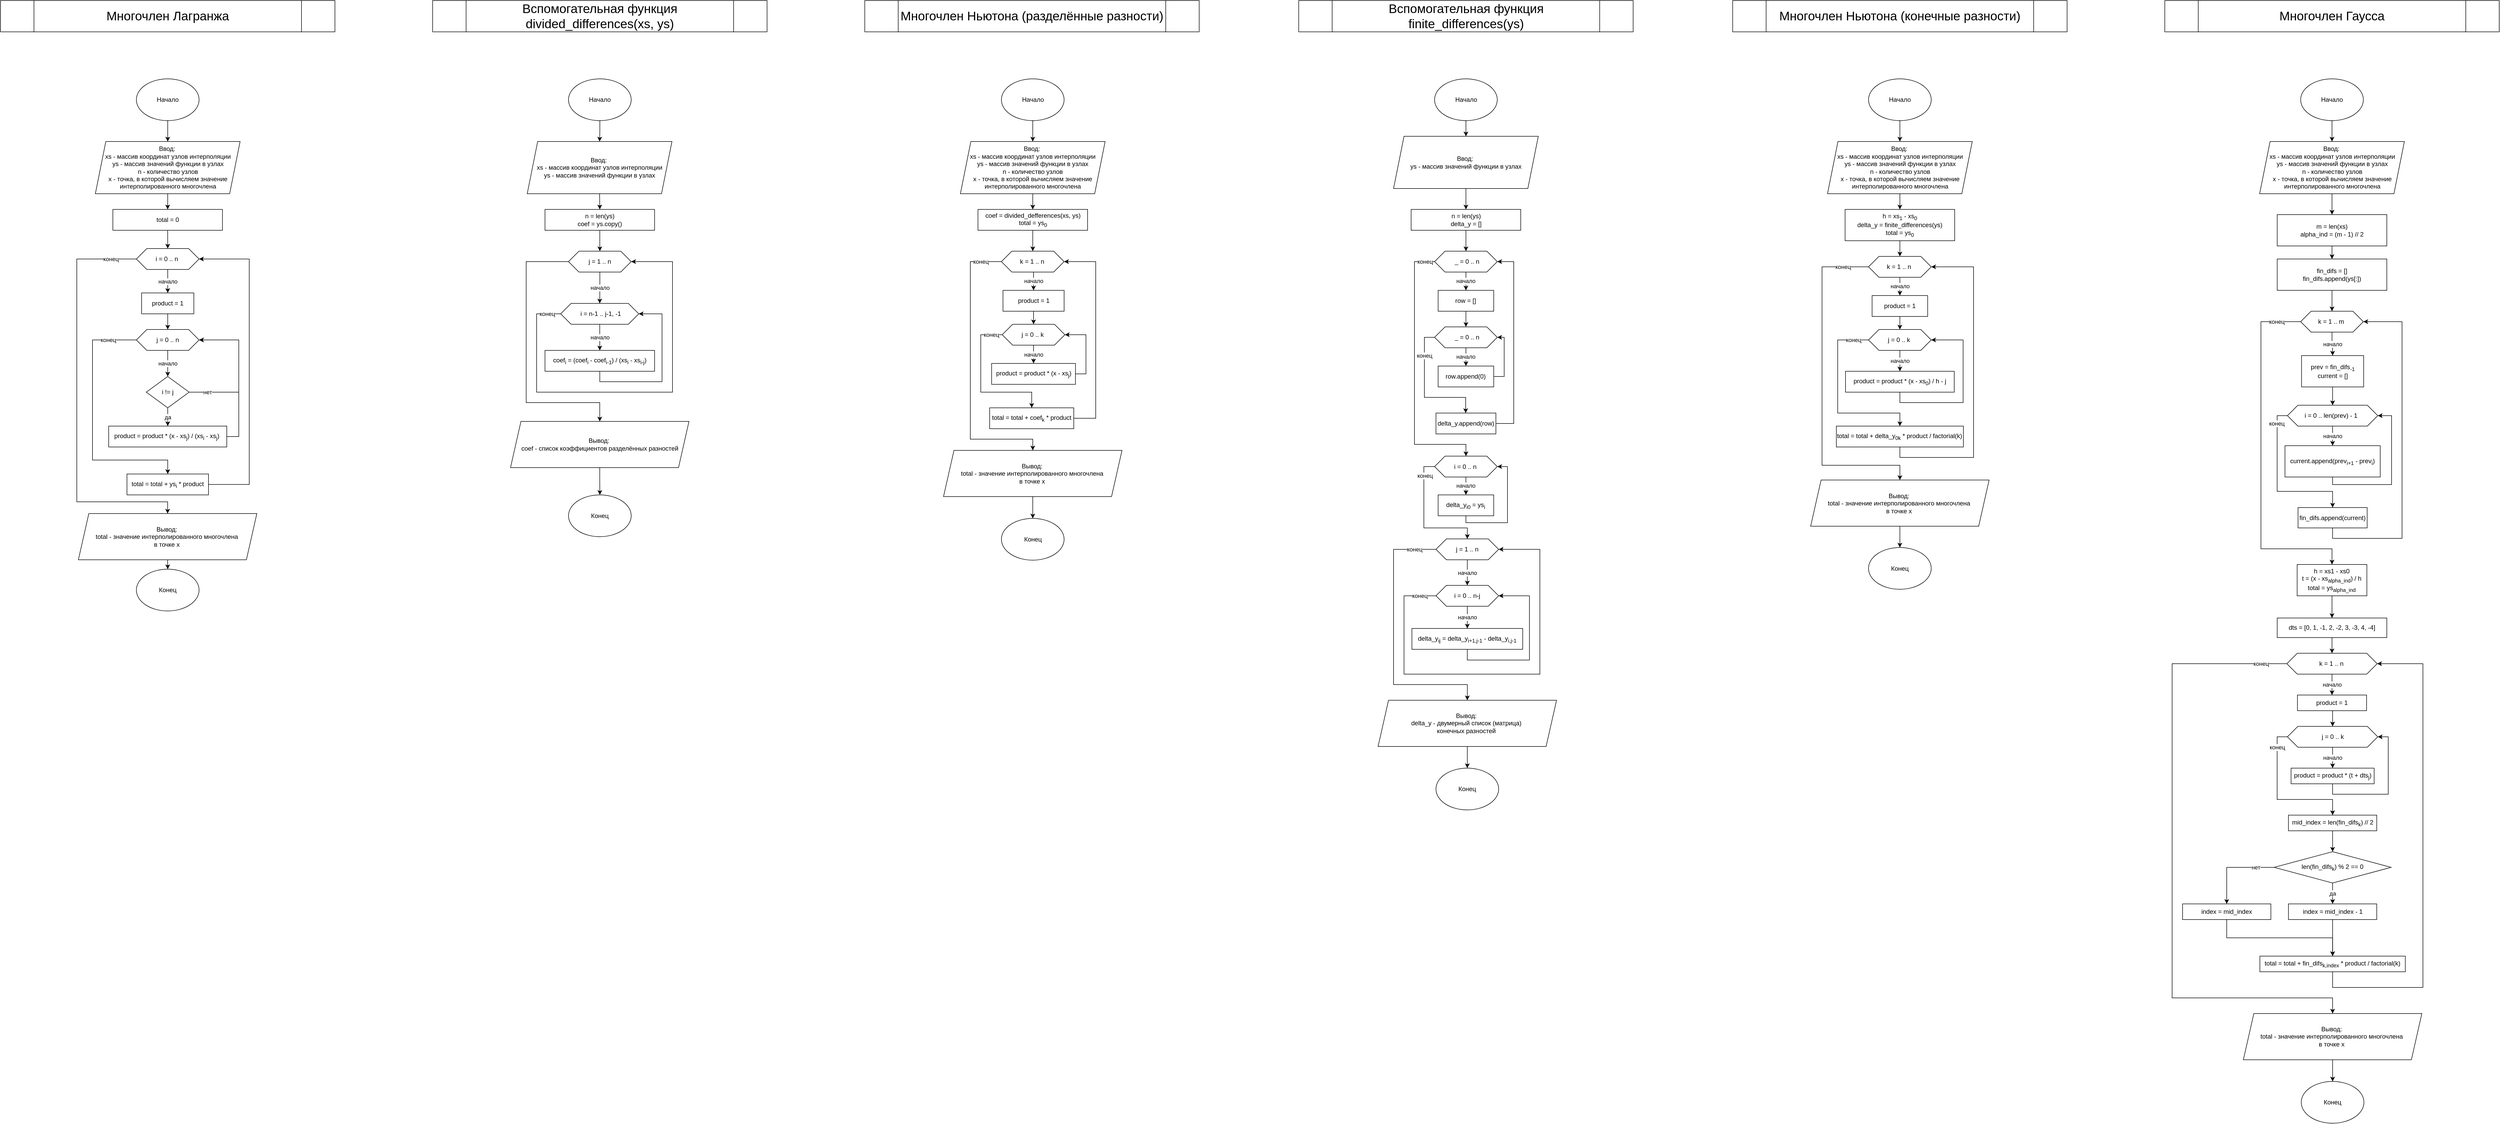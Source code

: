 <mxfile version="27.1.4">
  <diagram id="C5RBs43oDa-KdzZeNtuy" name="Page-1">
    <mxGraphModel dx="1850" dy="1021" grid="1" gridSize="10" guides="1" tooltips="1" connect="1" arrows="1" fold="1" page="1" pageScale="1" pageWidth="827" pageHeight="1169" background="light-dark(#FFFFFF,#FFFFFF)" math="0" shadow="0" adaptiveColors="none">
      <root>
        <mxCell id="WIyWlLk6GJQsqaUBKTNV-0" />
        <mxCell id="WIyWlLk6GJQsqaUBKTNV-1" parent="WIyWlLk6GJQsqaUBKTNV-0" />
        <mxCell id="51UxxBx0Z1BHm58FAGmD-0" value="&lt;span style=&quot;font-size: 24px;&quot;&gt;Многочлен Лагранжа&lt;/span&gt;" style="shape=process;whiteSpace=wrap;html=1;backgroundOutline=1;labelBackgroundColor=none;" parent="WIyWlLk6GJQsqaUBKTNV-1" vertex="1">
          <mxGeometry x="94" width="640" height="60" as="geometry" />
        </mxCell>
        <mxCell id="51UxxBx0Z1BHm58FAGmD-1" style="edgeStyle=orthogonalEdgeStyle;rounded=0;orthogonalLoop=1;jettySize=auto;html=1;exitX=0.5;exitY=1;exitDx=0;exitDy=0;entryX=0.5;entryY=0;entryDx=0;entryDy=0;labelBackgroundColor=none;fontColor=default;" parent="WIyWlLk6GJQsqaUBKTNV-1" source="51UxxBx0Z1BHm58FAGmD-2" target="51UxxBx0Z1BHm58FAGmD-4" edge="1">
          <mxGeometry relative="1" as="geometry" />
        </mxCell>
        <mxCell id="51UxxBx0Z1BHm58FAGmD-2" value="Начало" style="ellipse;whiteSpace=wrap;html=1;labelBackgroundColor=none;" parent="WIyWlLk6GJQsqaUBKTNV-1" vertex="1">
          <mxGeometry x="354" y="150" width="120" height="80" as="geometry" />
        </mxCell>
        <mxCell id="51UxxBx0Z1BHm58FAGmD-3" style="edgeStyle=orthogonalEdgeStyle;rounded=0;orthogonalLoop=1;jettySize=auto;html=1;exitX=0.5;exitY=1;exitDx=0;exitDy=0;entryX=0.5;entryY=0;entryDx=0;entryDy=0;labelBackgroundColor=none;fontColor=default;" parent="WIyWlLk6GJQsqaUBKTNV-1" source="51UxxBx0Z1BHm58FAGmD-4" target="51UxxBx0Z1BHm58FAGmD-6" edge="1">
          <mxGeometry relative="1" as="geometry" />
        </mxCell>
        <mxCell id="51UxxBx0Z1BHm58FAGmD-4" value="Ввод:&amp;nbsp;&lt;div&gt;xs - массив координат узлов интерполяции&lt;/div&gt;&lt;div&gt;ys - массив значений функции в узлах&lt;/div&gt;&lt;div&gt;n -&amp;nbsp;количество узлов&lt;/div&gt;&lt;div&gt;x -&amp;nbsp;точка, в которой вычисляем значение интерполированного многочлена&lt;/div&gt;" style="shape=parallelogram;perimeter=parallelogramPerimeter;whiteSpace=wrap;html=1;fixedSize=1;labelBackgroundColor=none;align=center;" parent="WIyWlLk6GJQsqaUBKTNV-1" vertex="1">
          <mxGeometry x="275.5" y="270" width="277" height="100" as="geometry" />
        </mxCell>
        <mxCell id="eQh8FUrbs7fcmruzq6Ru-2" style="edgeStyle=orthogonalEdgeStyle;rounded=0;orthogonalLoop=1;jettySize=auto;html=1;exitX=0.5;exitY=1;exitDx=0;exitDy=0;entryX=0.5;entryY=0;entryDx=0;entryDy=0;" parent="WIyWlLk6GJQsqaUBKTNV-1" source="51UxxBx0Z1BHm58FAGmD-6" target="eQh8FUrbs7fcmruzq6Ru-1" edge="1">
          <mxGeometry relative="1" as="geometry" />
        </mxCell>
        <mxCell id="51UxxBx0Z1BHm58FAGmD-6" value="total = 0" style="rounded=0;whiteSpace=wrap;html=1;labelBackgroundColor=none;" parent="WIyWlLk6GJQsqaUBKTNV-1" vertex="1">
          <mxGeometry x="309" y="400" width="209.75" height="40" as="geometry" />
        </mxCell>
        <mxCell id="51UxxBx0Z1BHm58FAGmD-24" value="&lt;span style=&quot;font-size: 24px;&quot;&gt;Вспомогательная функция&lt;br&gt;divided_differences(xs, ys)&lt;/span&gt;" style="shape=process;whiteSpace=wrap;html=1;backgroundOutline=1;labelBackgroundColor=none;" parent="WIyWlLk6GJQsqaUBKTNV-1" vertex="1">
          <mxGeometry x="921" width="640" height="60" as="geometry" />
        </mxCell>
        <mxCell id="eQh8FUrbs7fcmruzq6Ru-21" style="edgeStyle=orthogonalEdgeStyle;rounded=0;orthogonalLoop=1;jettySize=auto;html=1;exitX=0.5;exitY=1;exitDx=0;exitDy=0;entryX=0.5;entryY=0;entryDx=0;entryDy=0;" parent="WIyWlLk6GJQsqaUBKTNV-1" source="51UxxBx0Z1BHm58FAGmD-26" target="eQh8FUrbs7fcmruzq6Ru-20" edge="1">
          <mxGeometry relative="1" as="geometry" />
        </mxCell>
        <mxCell id="51UxxBx0Z1BHm58FAGmD-26" value="Начало" style="ellipse;whiteSpace=wrap;html=1;labelBackgroundColor=none;" parent="WIyWlLk6GJQsqaUBKTNV-1" vertex="1">
          <mxGeometry x="1181" y="150" width="120" height="80" as="geometry" />
        </mxCell>
        <mxCell id="51UxxBx0Z1BHm58FAGmD-47" value="&lt;span style=&quot;font-size: 24px;&quot;&gt;Многочлен Ньютона (разделённые разности)&lt;/span&gt;" style="shape=process;whiteSpace=wrap;html=1;backgroundOutline=1;labelBackgroundColor=none;" parent="WIyWlLk6GJQsqaUBKTNV-1" vertex="1">
          <mxGeometry x="1748" width="640" height="60" as="geometry" />
        </mxCell>
        <mxCell id="eQh8FUrbs7fcmruzq6Ru-37" style="edgeStyle=orthogonalEdgeStyle;rounded=0;orthogonalLoop=1;jettySize=auto;html=1;exitX=0.5;exitY=1;exitDx=0;exitDy=0;entryX=0.5;entryY=0;entryDx=0;entryDy=0;" parent="WIyWlLk6GJQsqaUBKTNV-1" source="51UxxBx0Z1BHm58FAGmD-49" target="eQh8FUrbs7fcmruzq6Ru-36" edge="1">
          <mxGeometry relative="1" as="geometry" />
        </mxCell>
        <mxCell id="51UxxBx0Z1BHm58FAGmD-49" value="Начало" style="ellipse;whiteSpace=wrap;html=1;labelBackgroundColor=none;" parent="WIyWlLk6GJQsqaUBKTNV-1" vertex="1">
          <mxGeometry x="2009.5" y="150" width="120" height="80" as="geometry" />
        </mxCell>
        <mxCell id="51UxxBx0Z1BHm58FAGmD-61" value="&lt;span style=&quot;font-size: 24px;&quot;&gt;Вспомогательная функция&lt;/span&gt;&lt;br style=&quot;font-size: 24px;&quot;&gt;&lt;span style=&quot;font-size: 24px;&quot;&gt;finite_differences(ys)&lt;/span&gt;" style="shape=process;whiteSpace=wrap;html=1;backgroundOutline=1;labelBackgroundColor=none;" parent="WIyWlLk6GJQsqaUBKTNV-1" vertex="1">
          <mxGeometry x="2578.5" width="640" height="60" as="geometry" />
        </mxCell>
        <mxCell id="eQh8FUrbs7fcmruzq6Ru-57" style="edgeStyle=orthogonalEdgeStyle;rounded=0;orthogonalLoop=1;jettySize=auto;html=1;exitX=0.5;exitY=1;exitDx=0;exitDy=0;entryX=0.5;entryY=0;entryDx=0;entryDy=0;" parent="WIyWlLk6GJQsqaUBKTNV-1" source="51UxxBx0Z1BHm58FAGmD-63" target="eQh8FUrbs7fcmruzq6Ru-56" edge="1">
          <mxGeometry relative="1" as="geometry" />
        </mxCell>
        <mxCell id="51UxxBx0Z1BHm58FAGmD-63" value="Начало" style="ellipse;whiteSpace=wrap;html=1;labelBackgroundColor=none;" parent="WIyWlLk6GJQsqaUBKTNV-1" vertex="1">
          <mxGeometry x="2838.5" y="150" width="120" height="80" as="geometry" />
        </mxCell>
        <mxCell id="51UxxBx0Z1BHm58FAGmD-81" value="&lt;span style=&quot;font-size: 24px;&quot;&gt;Многочлен Ньютона (конечные разности)&lt;/span&gt;" style="shape=process;whiteSpace=wrap;html=1;backgroundOutline=1;labelBackgroundColor=none;" parent="WIyWlLk6GJQsqaUBKTNV-1" vertex="1">
          <mxGeometry x="3409" width="640" height="60" as="geometry" />
        </mxCell>
        <mxCell id="eQh8FUrbs7fcmruzq6Ru-91" style="edgeStyle=orthogonalEdgeStyle;rounded=0;orthogonalLoop=1;jettySize=auto;html=1;exitX=0.5;exitY=1;exitDx=0;exitDy=0;entryX=0.5;entryY=0;entryDx=0;entryDy=0;" parent="WIyWlLk6GJQsqaUBKTNV-1" source="51UxxBx0Z1BHm58FAGmD-83" target="eQh8FUrbs7fcmruzq6Ru-90" edge="1">
          <mxGeometry relative="1" as="geometry" />
        </mxCell>
        <mxCell id="51UxxBx0Z1BHm58FAGmD-83" value="Начало" style="ellipse;whiteSpace=wrap;html=1;labelBackgroundColor=none;" parent="WIyWlLk6GJQsqaUBKTNV-1" vertex="1">
          <mxGeometry x="3669" y="150" width="120" height="80" as="geometry" />
        </mxCell>
        <mxCell id="51UxxBx0Z1BHm58FAGmD-98" value="&lt;span style=&quot;font-size: 24px;&quot;&gt;Многочлен Гаусса&lt;/span&gt;" style="shape=process;whiteSpace=wrap;html=1;backgroundOutline=1;labelBackgroundColor=none;" parent="WIyWlLk6GJQsqaUBKTNV-1" vertex="1">
          <mxGeometry x="4236" width="640" height="60" as="geometry" />
        </mxCell>
        <mxCell id="eQh8FUrbs7fcmruzq6Ru-111" style="edgeStyle=orthogonalEdgeStyle;rounded=0;orthogonalLoop=1;jettySize=auto;html=1;exitX=0.5;exitY=1;exitDx=0;exitDy=0;entryX=0.5;entryY=0;entryDx=0;entryDy=0;" parent="WIyWlLk6GJQsqaUBKTNV-1" source="51UxxBx0Z1BHm58FAGmD-100" target="eQh8FUrbs7fcmruzq6Ru-110" edge="1">
          <mxGeometry relative="1" as="geometry" />
        </mxCell>
        <mxCell id="51UxxBx0Z1BHm58FAGmD-100" value="Начало" style="ellipse;whiteSpace=wrap;html=1;labelBackgroundColor=none;" parent="WIyWlLk6GJQsqaUBKTNV-1" vertex="1">
          <mxGeometry x="4496" y="150" width="120" height="80" as="geometry" />
        </mxCell>
        <mxCell id="eQh8FUrbs7fcmruzq6Ru-4" value="начало" style="edgeStyle=orthogonalEdgeStyle;rounded=0;orthogonalLoop=1;jettySize=auto;html=1;exitX=0.5;exitY=1;exitDx=0;exitDy=0;entryX=0.5;entryY=0;entryDx=0;entryDy=0;" parent="WIyWlLk6GJQsqaUBKTNV-1" source="eQh8FUrbs7fcmruzq6Ru-1" target="eQh8FUrbs7fcmruzq6Ru-3" edge="1">
          <mxGeometry relative="1" as="geometry" />
        </mxCell>
        <mxCell id="eQh8FUrbs7fcmruzq6Ru-17" value="конец" style="edgeStyle=orthogonalEdgeStyle;rounded=0;orthogonalLoop=1;jettySize=auto;html=1;exitX=0;exitY=0.5;exitDx=0;exitDy=0;entryX=0.5;entryY=0;entryDx=0;entryDy=0;" parent="WIyWlLk6GJQsqaUBKTNV-1" source="eQh8FUrbs7fcmruzq6Ru-1" target="eQh8FUrbs7fcmruzq6Ru-16" edge="1">
          <mxGeometry x="-0.872" relative="1" as="geometry">
            <Array as="points">
              <mxPoint x="240" y="495" />
              <mxPoint x="240" y="960" />
              <mxPoint x="414" y="960" />
            </Array>
            <mxPoint as="offset" />
          </mxGeometry>
        </mxCell>
        <mxCell id="eQh8FUrbs7fcmruzq6Ru-1" value="i = 0 .. n&amp;nbsp;" style="shape=hexagon;perimeter=hexagonPerimeter2;whiteSpace=wrap;html=1;fixedSize=1;labelBackgroundColor=none;" parent="WIyWlLk6GJQsqaUBKTNV-1" vertex="1">
          <mxGeometry x="354" y="475" width="120" height="40" as="geometry" />
        </mxCell>
        <mxCell id="eQh8FUrbs7fcmruzq6Ru-6" style="edgeStyle=orthogonalEdgeStyle;rounded=0;orthogonalLoop=1;jettySize=auto;html=1;exitX=0.5;exitY=1;exitDx=0;exitDy=0;entryX=0.5;entryY=0;entryDx=0;entryDy=0;" parent="WIyWlLk6GJQsqaUBKTNV-1" source="eQh8FUrbs7fcmruzq6Ru-3" target="eQh8FUrbs7fcmruzq6Ru-5" edge="1">
          <mxGeometry relative="1" as="geometry" />
        </mxCell>
        <mxCell id="eQh8FUrbs7fcmruzq6Ru-3" value="product = 1" style="rounded=0;whiteSpace=wrap;html=1;labelBackgroundColor=none;" parent="WIyWlLk6GJQsqaUBKTNV-1" vertex="1">
          <mxGeometry x="364" y="560" width="100" height="40" as="geometry" />
        </mxCell>
        <mxCell id="eQh8FUrbs7fcmruzq6Ru-8" value="начало" style="edgeStyle=orthogonalEdgeStyle;rounded=0;orthogonalLoop=1;jettySize=auto;html=1;exitX=0.5;exitY=1;exitDx=0;exitDy=0;entryX=0.5;entryY=0;entryDx=0;entryDy=0;" parent="WIyWlLk6GJQsqaUBKTNV-1" source="eQh8FUrbs7fcmruzq6Ru-5" target="eQh8FUrbs7fcmruzq6Ru-7" edge="1">
          <mxGeometry relative="1" as="geometry" />
        </mxCell>
        <mxCell id="eQh8FUrbs7fcmruzq6Ru-14" value="конец" style="edgeStyle=orthogonalEdgeStyle;rounded=0;orthogonalLoop=1;jettySize=auto;html=1;exitX=0;exitY=0.5;exitDx=0;exitDy=0;entryX=0.5;entryY=0;entryDx=0;entryDy=0;" parent="WIyWlLk6GJQsqaUBKTNV-1" source="eQh8FUrbs7fcmruzq6Ru-5" target="eQh8FUrbs7fcmruzq6Ru-13" edge="1">
          <mxGeometry x="-0.777" relative="1" as="geometry">
            <Array as="points">
              <mxPoint x="270" y="650" />
              <mxPoint x="270" y="880" />
              <mxPoint x="414" y="880" />
            </Array>
            <mxPoint as="offset" />
          </mxGeometry>
        </mxCell>
        <mxCell id="eQh8FUrbs7fcmruzq6Ru-5" value="j = 0 .. n" style="shape=hexagon;perimeter=hexagonPerimeter2;whiteSpace=wrap;html=1;fixedSize=1;labelBackgroundColor=none;" parent="WIyWlLk6GJQsqaUBKTNV-1" vertex="1">
          <mxGeometry x="354" y="630" width="120" height="40" as="geometry" />
        </mxCell>
        <mxCell id="eQh8FUrbs7fcmruzq6Ru-10" value="да" style="edgeStyle=orthogonalEdgeStyle;rounded=0;orthogonalLoop=1;jettySize=auto;html=1;exitX=0.5;exitY=1;exitDx=0;exitDy=0;entryX=0.5;entryY=0;entryDx=0;entryDy=0;" parent="WIyWlLk6GJQsqaUBKTNV-1" source="eQh8FUrbs7fcmruzq6Ru-7" target="eQh8FUrbs7fcmruzq6Ru-9" edge="1">
          <mxGeometry relative="1" as="geometry" />
        </mxCell>
        <mxCell id="eQh8FUrbs7fcmruzq6Ru-12" value="нет" style="edgeStyle=orthogonalEdgeStyle;rounded=0;orthogonalLoop=1;jettySize=auto;html=1;exitX=1;exitY=0.5;exitDx=0;exitDy=0;entryX=1;entryY=0.5;entryDx=0;entryDy=0;" parent="WIyWlLk6GJQsqaUBKTNV-1" source="eQh8FUrbs7fcmruzq6Ru-7" target="eQh8FUrbs7fcmruzq6Ru-5" edge="1">
          <mxGeometry x="-0.742" relative="1" as="geometry">
            <Array as="points">
              <mxPoint x="550" y="750" />
              <mxPoint x="550" y="650" />
            </Array>
            <mxPoint as="offset" />
          </mxGeometry>
        </mxCell>
        <mxCell id="eQh8FUrbs7fcmruzq6Ru-7" value="i != j" style="rhombus;whiteSpace=wrap;html=1;labelBackgroundColor=none;" parent="WIyWlLk6GJQsqaUBKTNV-1" vertex="1">
          <mxGeometry x="373" y="720" width="82" height="60" as="geometry" />
        </mxCell>
        <mxCell id="eQh8FUrbs7fcmruzq6Ru-11" style="edgeStyle=orthogonalEdgeStyle;rounded=0;orthogonalLoop=1;jettySize=auto;html=1;exitX=1;exitY=0.5;exitDx=0;exitDy=0;entryX=1;entryY=0.5;entryDx=0;entryDy=0;" parent="WIyWlLk6GJQsqaUBKTNV-1" source="eQh8FUrbs7fcmruzq6Ru-9" target="eQh8FUrbs7fcmruzq6Ru-5" edge="1">
          <mxGeometry relative="1" as="geometry">
            <Array as="points">
              <mxPoint x="550" y="835" />
              <mxPoint x="550" y="650" />
            </Array>
          </mxGeometry>
        </mxCell>
        <mxCell id="eQh8FUrbs7fcmruzq6Ru-9" value="product = product * (x - xs&lt;sub&gt;j&lt;/sub&gt;) / (xs&lt;sub&gt;i&lt;/sub&gt; - xs&lt;sub&gt;j&lt;/sub&gt;)&amp;nbsp;" style="rounded=0;whiteSpace=wrap;html=1;labelBackgroundColor=none;" parent="WIyWlLk6GJQsqaUBKTNV-1" vertex="1">
          <mxGeometry x="301" y="815" width="226" height="40" as="geometry" />
        </mxCell>
        <mxCell id="eQh8FUrbs7fcmruzq6Ru-15" style="edgeStyle=orthogonalEdgeStyle;rounded=0;orthogonalLoop=1;jettySize=auto;html=1;exitX=1;exitY=0.5;exitDx=0;exitDy=0;entryX=1;entryY=0.5;entryDx=0;entryDy=0;" parent="WIyWlLk6GJQsqaUBKTNV-1" source="eQh8FUrbs7fcmruzq6Ru-13" target="eQh8FUrbs7fcmruzq6Ru-1" edge="1">
          <mxGeometry relative="1" as="geometry">
            <Array as="points">
              <mxPoint x="570" y="927" />
              <mxPoint x="570" y="495" />
            </Array>
          </mxGeometry>
        </mxCell>
        <mxCell id="eQh8FUrbs7fcmruzq6Ru-13" value="total = total + ys&lt;sub&gt;i&lt;/sub&gt; * product" style="rounded=0;whiteSpace=wrap;html=1;labelBackgroundColor=none;" parent="WIyWlLk6GJQsqaUBKTNV-1" vertex="1">
          <mxGeometry x="336" y="906.74" width="156" height="40" as="geometry" />
        </mxCell>
        <mxCell id="eQh8FUrbs7fcmruzq6Ru-19" style="edgeStyle=orthogonalEdgeStyle;rounded=0;orthogonalLoop=1;jettySize=auto;html=1;exitX=0.5;exitY=1;exitDx=0;exitDy=0;entryX=0.5;entryY=0;entryDx=0;entryDy=0;" parent="WIyWlLk6GJQsqaUBKTNV-1" source="eQh8FUrbs7fcmruzq6Ru-16" target="eQh8FUrbs7fcmruzq6Ru-18" edge="1">
          <mxGeometry relative="1" as="geometry" />
        </mxCell>
        <mxCell id="eQh8FUrbs7fcmruzq6Ru-16" value="Вывод:&amp;nbsp;&lt;br&gt;total -&amp;nbsp;значение интерполированного многочлена&amp;nbsp;&lt;div&gt;в точке x&amp;nbsp;&lt;/div&gt;" style="shape=parallelogram;perimeter=parallelogramPerimeter;whiteSpace=wrap;html=1;fixedSize=1;labelBackgroundColor=none;" parent="WIyWlLk6GJQsqaUBKTNV-1" vertex="1">
          <mxGeometry x="243" y="982.5" width="341.56" height="88.5" as="geometry" />
        </mxCell>
        <mxCell id="eQh8FUrbs7fcmruzq6Ru-18" value="Конец" style="ellipse;whiteSpace=wrap;html=1;labelBackgroundColor=none;" parent="WIyWlLk6GJQsqaUBKTNV-1" vertex="1">
          <mxGeometry x="354" y="1089" width="120" height="80" as="geometry" />
        </mxCell>
        <mxCell id="eQh8FUrbs7fcmruzq6Ru-23" style="edgeStyle=orthogonalEdgeStyle;rounded=0;orthogonalLoop=1;jettySize=auto;html=1;exitX=0.5;exitY=1;exitDx=0;exitDy=0;entryX=0.5;entryY=0;entryDx=0;entryDy=0;" parent="WIyWlLk6GJQsqaUBKTNV-1" source="eQh8FUrbs7fcmruzq6Ru-20" target="eQh8FUrbs7fcmruzq6Ru-22" edge="1">
          <mxGeometry relative="1" as="geometry" />
        </mxCell>
        <mxCell id="eQh8FUrbs7fcmruzq6Ru-20" value="Ввод:&amp;nbsp;&lt;div&gt;xs - массив координат узлов интерполяции&lt;/div&gt;&lt;div&gt;ys - массив значений функции в узлах&lt;/div&gt;" style="shape=parallelogram;perimeter=parallelogramPerimeter;whiteSpace=wrap;html=1;fixedSize=1;labelBackgroundColor=none;align=center;" parent="WIyWlLk6GJQsqaUBKTNV-1" vertex="1">
          <mxGeometry x="1102" y="270" width="277" height="100" as="geometry" />
        </mxCell>
        <mxCell id="eQh8FUrbs7fcmruzq6Ru-25" style="edgeStyle=orthogonalEdgeStyle;rounded=0;orthogonalLoop=1;jettySize=auto;html=1;exitX=0.5;exitY=1;exitDx=0;exitDy=0;entryX=0.5;entryY=0;entryDx=0;entryDy=0;" parent="WIyWlLk6GJQsqaUBKTNV-1" source="eQh8FUrbs7fcmruzq6Ru-22" target="eQh8FUrbs7fcmruzq6Ru-24" edge="1">
          <mxGeometry relative="1" as="geometry" />
        </mxCell>
        <mxCell id="eQh8FUrbs7fcmruzq6Ru-22" value="n = len(ys)&lt;div&gt;coef = ys.copy()&lt;/div&gt;" style="rounded=0;whiteSpace=wrap;html=1;labelBackgroundColor=none;" parent="WIyWlLk6GJQsqaUBKTNV-1" vertex="1">
          <mxGeometry x="1136" y="400" width="209.75" height="40" as="geometry" />
        </mxCell>
        <mxCell id="eQh8FUrbs7fcmruzq6Ru-27" value="начало" style="edgeStyle=orthogonalEdgeStyle;rounded=0;orthogonalLoop=1;jettySize=auto;html=1;exitX=0.5;exitY=1;exitDx=0;exitDy=0;entryX=0.5;entryY=0;entryDx=0;entryDy=0;" parent="WIyWlLk6GJQsqaUBKTNV-1" source="eQh8FUrbs7fcmruzq6Ru-24" target="eQh8FUrbs7fcmruzq6Ru-26" edge="1">
          <mxGeometry relative="1" as="geometry" />
        </mxCell>
        <mxCell id="eQh8FUrbs7fcmruzq6Ru-33" style="edgeStyle=orthogonalEdgeStyle;rounded=0;orthogonalLoop=1;jettySize=auto;html=1;exitX=0;exitY=0.5;exitDx=0;exitDy=0;entryX=0.5;entryY=0;entryDx=0;entryDy=0;" parent="WIyWlLk6GJQsqaUBKTNV-1" source="eQh8FUrbs7fcmruzq6Ru-24" target="eQh8FUrbs7fcmruzq6Ru-32" edge="1">
          <mxGeometry relative="1" as="geometry">
            <Array as="points">
              <mxPoint x="1100" y="500" />
              <mxPoint x="1100" y="770" />
              <mxPoint x="1241" y="770" />
            </Array>
          </mxGeometry>
        </mxCell>
        <mxCell id="eQh8FUrbs7fcmruzq6Ru-24" value="j = 1 .. n" style="shape=hexagon;perimeter=hexagonPerimeter2;whiteSpace=wrap;html=1;fixedSize=1;labelBackgroundColor=none;" parent="WIyWlLk6GJQsqaUBKTNV-1" vertex="1">
          <mxGeometry x="1181" y="480" width="120" height="40" as="geometry" />
        </mxCell>
        <mxCell id="eQh8FUrbs7fcmruzq6Ru-29" value="начало" style="edgeStyle=orthogonalEdgeStyle;rounded=0;orthogonalLoop=1;jettySize=auto;html=1;exitX=0.5;exitY=1;exitDx=0;exitDy=0;entryX=0.5;entryY=0;entryDx=0;entryDy=0;" parent="WIyWlLk6GJQsqaUBKTNV-1" source="eQh8FUrbs7fcmruzq6Ru-26" target="eQh8FUrbs7fcmruzq6Ru-28" edge="1">
          <mxGeometry relative="1" as="geometry" />
        </mxCell>
        <mxCell id="eQh8FUrbs7fcmruzq6Ru-31" value="конец" style="edgeStyle=orthogonalEdgeStyle;rounded=0;orthogonalLoop=1;jettySize=auto;html=1;exitX=0;exitY=0.5;exitDx=0;exitDy=0;entryX=1;entryY=0.5;entryDx=0;entryDy=0;" parent="WIyWlLk6GJQsqaUBKTNV-1" source="eQh8FUrbs7fcmruzq6Ru-26" target="eQh8FUrbs7fcmruzq6Ru-24" edge="1">
          <mxGeometry x="-0.934" relative="1" as="geometry">
            <Array as="points">
              <mxPoint x="1120" y="600" />
              <mxPoint x="1120" y="750" />
              <mxPoint x="1380" y="750" />
              <mxPoint x="1380" y="500" />
            </Array>
            <mxPoint as="offset" />
          </mxGeometry>
        </mxCell>
        <mxCell id="eQh8FUrbs7fcmruzq6Ru-26" value="&amp;nbsp;&lt;span style=&quot;background-color: transparent; color: light-dark(rgb(0, 0, 0), rgb(255, 255, 255));&quot;&gt;i = n-1 .. j-1, -1&lt;/span&gt;" style="shape=hexagon;perimeter=hexagonPerimeter2;whiteSpace=wrap;html=1;fixedSize=1;labelBackgroundColor=none;" parent="WIyWlLk6GJQsqaUBKTNV-1" vertex="1">
          <mxGeometry x="1166" y="580" width="149.5" height="40" as="geometry" />
        </mxCell>
        <mxCell id="eQh8FUrbs7fcmruzq6Ru-30" style="edgeStyle=orthogonalEdgeStyle;rounded=0;orthogonalLoop=1;jettySize=auto;html=1;exitX=0.5;exitY=1;exitDx=0;exitDy=0;entryX=1;entryY=0.5;entryDx=0;entryDy=0;" parent="WIyWlLk6GJQsqaUBKTNV-1" source="eQh8FUrbs7fcmruzq6Ru-28" target="eQh8FUrbs7fcmruzq6Ru-26" edge="1">
          <mxGeometry relative="1" as="geometry">
            <Array as="points">
              <mxPoint x="1241" y="730" />
              <mxPoint x="1360" y="730" />
              <mxPoint x="1360" y="600" />
            </Array>
          </mxGeometry>
        </mxCell>
        <mxCell id="eQh8FUrbs7fcmruzq6Ru-28" value="coef&lt;sub&gt;i&lt;/sub&gt; = (coef&lt;sub&gt;i&lt;/sub&gt; - coef&lt;sub&gt;i-1&lt;/sub&gt;) / (xs&lt;sub&gt;i&lt;/sub&gt; - xs&lt;sub&gt;i-j&lt;/sub&gt;)" style="rounded=0;whiteSpace=wrap;html=1;labelBackgroundColor=none;" parent="WIyWlLk6GJQsqaUBKTNV-1" vertex="1">
          <mxGeometry x="1136" y="670" width="209.75" height="40" as="geometry" />
        </mxCell>
        <mxCell id="eQh8FUrbs7fcmruzq6Ru-35" style="edgeStyle=orthogonalEdgeStyle;rounded=0;orthogonalLoop=1;jettySize=auto;html=1;exitX=0.5;exitY=1;exitDx=0;exitDy=0;entryX=0.5;entryY=0;entryDx=0;entryDy=0;" parent="WIyWlLk6GJQsqaUBKTNV-1" source="eQh8FUrbs7fcmruzq6Ru-32" target="eQh8FUrbs7fcmruzq6Ru-34" edge="1">
          <mxGeometry relative="1" as="geometry" />
        </mxCell>
        <mxCell id="eQh8FUrbs7fcmruzq6Ru-32" value="Вывод:&amp;nbsp;&lt;br&gt;coef - список коэффициентов разделённых разностей" style="shape=parallelogram;perimeter=parallelogramPerimeter;whiteSpace=wrap;html=1;fixedSize=1;labelBackgroundColor=none;" parent="WIyWlLk6GJQsqaUBKTNV-1" vertex="1">
          <mxGeometry x="1070" y="806" width="341.56" height="88.5" as="geometry" />
        </mxCell>
        <mxCell id="eQh8FUrbs7fcmruzq6Ru-34" value="Конец" style="ellipse;whiteSpace=wrap;html=1;labelBackgroundColor=none;" parent="WIyWlLk6GJQsqaUBKTNV-1" vertex="1">
          <mxGeometry x="1181" y="946.74" width="120" height="80" as="geometry" />
        </mxCell>
        <mxCell id="eQh8FUrbs7fcmruzq6Ru-39" style="edgeStyle=orthogonalEdgeStyle;rounded=0;orthogonalLoop=1;jettySize=auto;html=1;exitX=0.5;exitY=1;exitDx=0;exitDy=0;entryX=0.5;entryY=0;entryDx=0;entryDy=0;" parent="WIyWlLk6GJQsqaUBKTNV-1" source="eQh8FUrbs7fcmruzq6Ru-36" target="eQh8FUrbs7fcmruzq6Ru-38" edge="1">
          <mxGeometry relative="1" as="geometry" />
        </mxCell>
        <mxCell id="eQh8FUrbs7fcmruzq6Ru-36" value="Ввод:&amp;nbsp;&lt;div&gt;xs - массив координат узлов интерполяции&lt;/div&gt;&lt;div&gt;ys - массив значений функции в узлах&lt;/div&gt;&lt;div&gt;n -&amp;nbsp;количество узлов&lt;/div&gt;&lt;div&gt;x -&amp;nbsp;точка, в которой вычисляем значение интерполированного многочлена&lt;/div&gt;" style="shape=parallelogram;perimeter=parallelogramPerimeter;whiteSpace=wrap;html=1;fixedSize=1;labelBackgroundColor=none;align=center;" parent="WIyWlLk6GJQsqaUBKTNV-1" vertex="1">
          <mxGeometry x="1931" y="270" width="277" height="100" as="geometry" />
        </mxCell>
        <mxCell id="eQh8FUrbs7fcmruzq6Ru-41" style="edgeStyle=orthogonalEdgeStyle;rounded=0;orthogonalLoop=1;jettySize=auto;html=1;exitX=0.5;exitY=1;exitDx=0;exitDy=0;entryX=0.5;entryY=0;entryDx=0;entryDy=0;" parent="WIyWlLk6GJQsqaUBKTNV-1" source="eQh8FUrbs7fcmruzq6Ru-38" target="eQh8FUrbs7fcmruzq6Ru-40" edge="1">
          <mxGeometry relative="1" as="geometry" />
        </mxCell>
        <mxCell id="eQh8FUrbs7fcmruzq6Ru-38" value="coef = divided_defferences(xs, ys)&lt;div&gt;&lt;div&gt;total = ys&lt;sub&gt;0&lt;/sub&gt;&lt;/div&gt;&lt;/div&gt;" style="rounded=0;whiteSpace=wrap;html=1;labelBackgroundColor=none;" parent="WIyWlLk6GJQsqaUBKTNV-1" vertex="1">
          <mxGeometry x="1964.63" y="400" width="209.75" height="40" as="geometry" />
        </mxCell>
        <mxCell id="eQh8FUrbs7fcmruzq6Ru-43" value="начало" style="edgeStyle=orthogonalEdgeStyle;rounded=0;orthogonalLoop=1;jettySize=auto;html=1;exitX=0.5;exitY=1;exitDx=0;exitDy=0;entryX=0.5;entryY=0;entryDx=0;entryDy=0;" parent="WIyWlLk6GJQsqaUBKTNV-1" source="eQh8FUrbs7fcmruzq6Ru-40" target="eQh8FUrbs7fcmruzq6Ru-42" edge="1">
          <mxGeometry relative="1" as="geometry" />
        </mxCell>
        <mxCell id="eQh8FUrbs7fcmruzq6Ru-53" value="конец" style="edgeStyle=orthogonalEdgeStyle;rounded=0;orthogonalLoop=1;jettySize=auto;html=1;exitX=0;exitY=0.5;exitDx=0;exitDy=0;entryX=0.5;entryY=0;entryDx=0;entryDy=0;" parent="WIyWlLk6GJQsqaUBKTNV-1" source="eQh8FUrbs7fcmruzq6Ru-40" target="eQh8FUrbs7fcmruzq6Ru-52" edge="1">
          <mxGeometry x="-0.854" relative="1" as="geometry">
            <Array as="points">
              <mxPoint x="1950" y="500" />
              <mxPoint x="1950" y="840" />
              <mxPoint x="2070" y="840" />
            </Array>
            <mxPoint as="offset" />
          </mxGeometry>
        </mxCell>
        <mxCell id="eQh8FUrbs7fcmruzq6Ru-40" value="&lt;span style=&quot;background-color: transparent; color: light-dark(rgb(0, 0, 0), rgb(255, 255, 255));&quot;&gt;k = 1 .. n&lt;/span&gt;&lt;span style=&quot;background-color: transparent; color: light-dark(rgb(0, 0, 0), rgb(255, 255, 255));&quot;&gt;&amp;nbsp;&lt;/span&gt;" style="shape=hexagon;perimeter=hexagonPerimeter2;whiteSpace=wrap;html=1;fixedSize=1;labelBackgroundColor=none;" parent="WIyWlLk6GJQsqaUBKTNV-1" vertex="1">
          <mxGeometry x="2009.5" y="480" width="120" height="40" as="geometry" />
        </mxCell>
        <mxCell id="eQh8FUrbs7fcmruzq6Ru-45" style="edgeStyle=orthogonalEdgeStyle;rounded=0;orthogonalLoop=1;jettySize=auto;html=1;exitX=0.5;exitY=1;exitDx=0;exitDy=0;entryX=0.5;entryY=0;entryDx=0;entryDy=0;" parent="WIyWlLk6GJQsqaUBKTNV-1" source="eQh8FUrbs7fcmruzq6Ru-42" target="eQh8FUrbs7fcmruzq6Ru-44" edge="1">
          <mxGeometry relative="1" as="geometry" />
        </mxCell>
        <mxCell id="eQh8FUrbs7fcmruzq6Ru-42" value="product = 1" style="rounded=0;whiteSpace=wrap;html=1;labelBackgroundColor=none;" parent="WIyWlLk6GJQsqaUBKTNV-1" vertex="1">
          <mxGeometry x="2012.5" y="555" width="117" height="40" as="geometry" />
        </mxCell>
        <mxCell id="eQh8FUrbs7fcmruzq6Ru-47" value="начало" style="edgeStyle=orthogonalEdgeStyle;rounded=0;orthogonalLoop=1;jettySize=auto;html=1;exitX=0.5;exitY=1;exitDx=0;exitDy=0;entryX=0.5;entryY=0;entryDx=0;entryDy=0;" parent="WIyWlLk6GJQsqaUBKTNV-1" source="eQh8FUrbs7fcmruzq6Ru-44" target="eQh8FUrbs7fcmruzq6Ru-46" edge="1">
          <mxGeometry relative="1" as="geometry" />
        </mxCell>
        <mxCell id="eQh8FUrbs7fcmruzq6Ru-50" value="конец" style="edgeStyle=orthogonalEdgeStyle;rounded=0;orthogonalLoop=1;jettySize=auto;html=1;exitX=0;exitY=0.5;exitDx=0;exitDy=0;entryX=0.5;entryY=0;entryDx=0;entryDy=0;" parent="WIyWlLk6GJQsqaUBKTNV-1" source="eQh8FUrbs7fcmruzq6Ru-44" target="eQh8FUrbs7fcmruzq6Ru-48" edge="1">
          <mxGeometry x="-0.846" relative="1" as="geometry">
            <Array as="points">
              <mxPoint x="1970" y="640" />
              <mxPoint x="1970" y="750" />
              <mxPoint x="2068" y="750" />
            </Array>
            <mxPoint as="offset" />
          </mxGeometry>
        </mxCell>
        <mxCell id="eQh8FUrbs7fcmruzq6Ru-44" value="&lt;div&gt;&lt;span style=&quot;background-color: transparent; color: light-dark(rgb(0, 0, 0), rgb(255, 255, 255));&quot;&gt;j = 0 .. k&lt;/span&gt;&amp;nbsp;&lt;/div&gt;" style="shape=hexagon;perimeter=hexagonPerimeter2;whiteSpace=wrap;html=1;fixedSize=1;labelBackgroundColor=none;" parent="WIyWlLk6GJQsqaUBKTNV-1" vertex="1">
          <mxGeometry x="2011" y="620" width="120" height="40" as="geometry" />
        </mxCell>
        <mxCell id="eQh8FUrbs7fcmruzq6Ru-49" style="edgeStyle=orthogonalEdgeStyle;rounded=0;orthogonalLoop=1;jettySize=auto;html=1;exitX=1;exitY=0.5;exitDx=0;exitDy=0;entryX=1;entryY=0.5;entryDx=0;entryDy=0;" parent="WIyWlLk6GJQsqaUBKTNV-1" source="eQh8FUrbs7fcmruzq6Ru-46" target="eQh8FUrbs7fcmruzq6Ru-44" edge="1">
          <mxGeometry relative="1" as="geometry" />
        </mxCell>
        <mxCell id="eQh8FUrbs7fcmruzq6Ru-46" value="product = product * (x - xs&lt;sub&gt;j&lt;/sub&gt;)" style="rounded=0;whiteSpace=wrap;html=1;labelBackgroundColor=none;" parent="WIyWlLk6GJQsqaUBKTNV-1" vertex="1">
          <mxGeometry x="1990.75" y="695" width="160.5" height="40" as="geometry" />
        </mxCell>
        <mxCell id="eQh8FUrbs7fcmruzq6Ru-51" style="edgeStyle=orthogonalEdgeStyle;rounded=0;orthogonalLoop=1;jettySize=auto;html=1;exitX=1;exitY=0.5;exitDx=0;exitDy=0;entryX=1;entryY=0.5;entryDx=0;entryDy=0;" parent="WIyWlLk6GJQsqaUBKTNV-1" source="eQh8FUrbs7fcmruzq6Ru-48" target="eQh8FUrbs7fcmruzq6Ru-40" edge="1">
          <mxGeometry relative="1" as="geometry">
            <Array as="points">
              <mxPoint x="2190" y="800" />
              <mxPoint x="2190" y="500" />
            </Array>
          </mxGeometry>
        </mxCell>
        <mxCell id="eQh8FUrbs7fcmruzq6Ru-48" value="total = total + coef&lt;sub&gt;k&lt;/sub&gt; * product" style="rounded=0;whiteSpace=wrap;html=1;labelBackgroundColor=none;" parent="WIyWlLk6GJQsqaUBKTNV-1" vertex="1">
          <mxGeometry x="1987" y="780" width="161" height="40" as="geometry" />
        </mxCell>
        <mxCell id="eQh8FUrbs7fcmruzq6Ru-55" style="edgeStyle=orthogonalEdgeStyle;rounded=0;orthogonalLoop=1;jettySize=auto;html=1;exitX=0.5;exitY=1;exitDx=0;exitDy=0;entryX=0.5;entryY=0;entryDx=0;entryDy=0;" parent="WIyWlLk6GJQsqaUBKTNV-1" source="eQh8FUrbs7fcmruzq6Ru-52" target="eQh8FUrbs7fcmruzq6Ru-54" edge="1">
          <mxGeometry relative="1" as="geometry" />
        </mxCell>
        <mxCell id="eQh8FUrbs7fcmruzq6Ru-52" value="Вывод:&amp;nbsp;&lt;br&gt;total -&amp;nbsp;значение интерполированного многочлена&amp;nbsp;&lt;div&gt;в точке x&amp;nbsp;&lt;/div&gt;" style="shape=parallelogram;perimeter=parallelogramPerimeter;whiteSpace=wrap;html=1;fixedSize=1;labelBackgroundColor=none;" parent="WIyWlLk6GJQsqaUBKTNV-1" vertex="1">
          <mxGeometry x="1898.72" y="861.5" width="341.56" height="88.5" as="geometry" />
        </mxCell>
        <mxCell id="eQh8FUrbs7fcmruzq6Ru-54" value="Конец" style="ellipse;whiteSpace=wrap;html=1;labelBackgroundColor=none;" parent="WIyWlLk6GJQsqaUBKTNV-1" vertex="1">
          <mxGeometry x="2009.5" y="991.74" width="120" height="80" as="geometry" />
        </mxCell>
        <mxCell id="eQh8FUrbs7fcmruzq6Ru-59" style="edgeStyle=orthogonalEdgeStyle;rounded=0;orthogonalLoop=1;jettySize=auto;html=1;exitX=0.5;exitY=1;exitDx=0;exitDy=0;entryX=0.5;entryY=0;entryDx=0;entryDy=0;" parent="WIyWlLk6GJQsqaUBKTNV-1" source="eQh8FUrbs7fcmruzq6Ru-56" target="eQh8FUrbs7fcmruzq6Ru-58" edge="1">
          <mxGeometry relative="1" as="geometry" />
        </mxCell>
        <mxCell id="eQh8FUrbs7fcmruzq6Ru-56" value="Ввод:&amp;nbsp;&lt;div&gt;&lt;span style=&quot;background-color: transparent; color: light-dark(rgb(0, 0, 0), rgb(255, 255, 255));&quot;&gt;ys - массив значений функции в узлах&lt;/span&gt;&lt;/div&gt;" style="shape=parallelogram;perimeter=parallelogramPerimeter;whiteSpace=wrap;html=1;fixedSize=1;labelBackgroundColor=none;align=center;" parent="WIyWlLk6GJQsqaUBKTNV-1" vertex="1">
          <mxGeometry x="2760" y="260" width="277" height="100" as="geometry" />
        </mxCell>
        <mxCell id="eQh8FUrbs7fcmruzq6Ru-61" style="edgeStyle=orthogonalEdgeStyle;rounded=0;orthogonalLoop=1;jettySize=auto;html=1;exitX=0.5;exitY=1;exitDx=0;exitDy=0;entryX=0.5;entryY=0;entryDx=0;entryDy=0;" parent="WIyWlLk6GJQsqaUBKTNV-1" source="eQh8FUrbs7fcmruzq6Ru-58" target="eQh8FUrbs7fcmruzq6Ru-60" edge="1">
          <mxGeometry relative="1" as="geometry" />
        </mxCell>
        <mxCell id="eQh8FUrbs7fcmruzq6Ru-58" value="n = len(ys)&lt;div&gt;delta_y = []&lt;/div&gt;" style="rounded=0;whiteSpace=wrap;html=1;labelBackgroundColor=none;" parent="WIyWlLk6GJQsqaUBKTNV-1" vertex="1">
          <mxGeometry x="2793.62" y="400" width="209.75" height="40" as="geometry" />
        </mxCell>
        <mxCell id="eQh8FUrbs7fcmruzq6Ru-63" value="начало" style="edgeStyle=orthogonalEdgeStyle;rounded=0;orthogonalLoop=1;jettySize=auto;html=1;exitX=0.5;exitY=1;exitDx=0;exitDy=0;entryX=0.5;entryY=0;entryDx=0;entryDy=0;" parent="WIyWlLk6GJQsqaUBKTNV-1" source="eQh8FUrbs7fcmruzq6Ru-60" target="eQh8FUrbs7fcmruzq6Ru-62" edge="1">
          <mxGeometry relative="1" as="geometry" />
        </mxCell>
        <mxCell id="eQh8FUrbs7fcmruzq6Ru-74" value="конец" style="edgeStyle=orthogonalEdgeStyle;rounded=0;orthogonalLoop=1;jettySize=auto;html=1;exitX=0;exitY=0.5;exitDx=0;exitDy=0;entryX=0.5;entryY=0;entryDx=0;entryDy=0;" parent="WIyWlLk6GJQsqaUBKTNV-1" source="eQh8FUrbs7fcmruzq6Ru-60" target="eQh8FUrbs7fcmruzq6Ru-73" edge="1">
          <mxGeometry x="-0.927" relative="1" as="geometry">
            <Array as="points">
              <mxPoint x="2800" y="500" />
              <mxPoint x="2800" y="850" />
              <mxPoint x="2899" y="850" />
            </Array>
            <mxPoint as="offset" />
          </mxGeometry>
        </mxCell>
        <mxCell id="eQh8FUrbs7fcmruzq6Ru-60" value="&amp;nbsp;&lt;span style=&quot;background-color: transparent; color: light-dark(rgb(0, 0, 0), rgb(255, 255, 255));&quot;&gt;_ = 0 .. n&lt;/span&gt;" style="shape=hexagon;perimeter=hexagonPerimeter2;whiteSpace=wrap;html=1;fixedSize=1;labelBackgroundColor=none;" parent="WIyWlLk6GJQsqaUBKTNV-1" vertex="1">
          <mxGeometry x="2838.5" y="480" width="120" height="40" as="geometry" />
        </mxCell>
        <mxCell id="eQh8FUrbs7fcmruzq6Ru-65" style="edgeStyle=orthogonalEdgeStyle;rounded=0;orthogonalLoop=1;jettySize=auto;html=1;exitX=0.5;exitY=1;exitDx=0;exitDy=0;entryX=0.5;entryY=0;entryDx=0;entryDy=0;" parent="WIyWlLk6GJQsqaUBKTNV-1" source="eQh8FUrbs7fcmruzq6Ru-62" target="eQh8FUrbs7fcmruzq6Ru-64" edge="1">
          <mxGeometry relative="1" as="geometry" />
        </mxCell>
        <mxCell id="eQh8FUrbs7fcmruzq6Ru-62" value="row = []" style="rounded=0;whiteSpace=wrap;html=1;labelBackgroundColor=none;" parent="WIyWlLk6GJQsqaUBKTNV-1" vertex="1">
          <mxGeometry x="2845.31" y="555" width="106.37" height="40" as="geometry" />
        </mxCell>
        <mxCell id="eQh8FUrbs7fcmruzq6Ru-67" value="начало" style="edgeStyle=orthogonalEdgeStyle;rounded=0;orthogonalLoop=1;jettySize=auto;html=1;exitX=0.5;exitY=1;exitDx=0;exitDy=0;entryX=0.5;entryY=0;entryDx=0;entryDy=0;" parent="WIyWlLk6GJQsqaUBKTNV-1" source="eQh8FUrbs7fcmruzq6Ru-64" target="eQh8FUrbs7fcmruzq6Ru-66" edge="1">
          <mxGeometry relative="1" as="geometry" />
        </mxCell>
        <mxCell id="eQh8FUrbs7fcmruzq6Ru-71" value="конец" style="edgeStyle=orthogonalEdgeStyle;rounded=0;orthogonalLoop=1;jettySize=auto;html=1;exitX=0;exitY=0.5;exitDx=0;exitDy=0;entryX=0.5;entryY=0;entryDx=0;entryDy=0;" parent="WIyWlLk6GJQsqaUBKTNV-1" source="eQh8FUrbs7fcmruzq6Ru-64" target="eQh8FUrbs7fcmruzq6Ru-70" edge="1">
          <mxGeometry x="-0.553" relative="1" as="geometry">
            <Array as="points">
              <mxPoint x="2819" y="645" />
              <mxPoint x="2819" y="760" />
              <mxPoint x="2898" y="760" />
              <mxPoint x="2898" y="790" />
            </Array>
            <mxPoint as="offset" />
          </mxGeometry>
        </mxCell>
        <mxCell id="eQh8FUrbs7fcmruzq6Ru-64" value="&amp;nbsp;&lt;span style=&quot;color: light-dark(rgb(0, 0, 0), rgb(255, 255, 255)); background-color: transparent;&quot;&gt;_ = 0 .. n&lt;/span&gt;" style="shape=hexagon;perimeter=hexagonPerimeter2;whiteSpace=wrap;html=1;fixedSize=1;labelBackgroundColor=none;" parent="WIyWlLk6GJQsqaUBKTNV-1" vertex="1">
          <mxGeometry x="2838.5" y="625" width="120" height="40" as="geometry" />
        </mxCell>
        <mxCell id="eQh8FUrbs7fcmruzq6Ru-68" style="edgeStyle=orthogonalEdgeStyle;rounded=0;orthogonalLoop=1;jettySize=auto;html=1;exitX=1;exitY=0.5;exitDx=0;exitDy=0;entryX=1;entryY=0.5;entryDx=0;entryDy=0;" parent="WIyWlLk6GJQsqaUBKTNV-1" source="eQh8FUrbs7fcmruzq6Ru-66" target="eQh8FUrbs7fcmruzq6Ru-64" edge="1">
          <mxGeometry relative="1" as="geometry" />
        </mxCell>
        <mxCell id="eQh8FUrbs7fcmruzq6Ru-66" value="row.append(0)" style="rounded=0;whiteSpace=wrap;html=1;labelBackgroundColor=none;" parent="WIyWlLk6GJQsqaUBKTNV-1" vertex="1">
          <mxGeometry x="2845.31" y="700" width="106.37" height="40" as="geometry" />
        </mxCell>
        <mxCell id="eQh8FUrbs7fcmruzq6Ru-72" style="edgeStyle=orthogonalEdgeStyle;rounded=0;orthogonalLoop=1;jettySize=auto;html=1;exitX=1;exitY=0.5;exitDx=0;exitDy=0;entryX=1;entryY=0.5;entryDx=0;entryDy=0;" parent="WIyWlLk6GJQsqaUBKTNV-1" source="eQh8FUrbs7fcmruzq6Ru-70" target="eQh8FUrbs7fcmruzq6Ru-60" edge="1">
          <mxGeometry relative="1" as="geometry">
            <Array as="points">
              <mxPoint x="2990" y="810" />
              <mxPoint x="2990" y="500" />
            </Array>
          </mxGeometry>
        </mxCell>
        <mxCell id="eQh8FUrbs7fcmruzq6Ru-70" value="delta_y.append(row)" style="rounded=0;whiteSpace=wrap;html=1;labelBackgroundColor=none;" parent="WIyWlLk6GJQsqaUBKTNV-1" vertex="1">
          <mxGeometry x="2841.15" y="790" width="114.69" height="40" as="geometry" />
        </mxCell>
        <mxCell id="eQh8FUrbs7fcmruzq6Ru-76" value="начало" style="edgeStyle=orthogonalEdgeStyle;rounded=0;orthogonalLoop=1;jettySize=auto;html=1;exitX=0.5;exitY=1;exitDx=0;exitDy=0;entryX=0.5;entryY=0;entryDx=0;entryDy=0;" parent="WIyWlLk6GJQsqaUBKTNV-1" source="eQh8FUrbs7fcmruzq6Ru-73" target="eQh8FUrbs7fcmruzq6Ru-75" edge="1">
          <mxGeometry relative="1" as="geometry" />
        </mxCell>
        <mxCell id="eQh8FUrbs7fcmruzq6Ru-80" value="конец" style="edgeStyle=orthogonalEdgeStyle;rounded=0;orthogonalLoop=1;jettySize=auto;html=1;exitX=0;exitY=0.5;exitDx=0;exitDy=0;entryX=0.5;entryY=0;entryDx=0;entryDy=0;" parent="WIyWlLk6GJQsqaUBKTNV-1" source="eQh8FUrbs7fcmruzq6Ru-73" target="eQh8FUrbs7fcmruzq6Ru-77" edge="1">
          <mxGeometry x="-0.686" y="2" relative="1" as="geometry">
            <Array as="points">
              <mxPoint x="2818" y="893" />
              <mxPoint x="2818" y="1010" />
              <mxPoint x="2901" y="1010" />
            </Array>
            <mxPoint as="offset" />
          </mxGeometry>
        </mxCell>
        <mxCell id="eQh8FUrbs7fcmruzq6Ru-73" value="i = 0 .. n&amp;nbsp;" style="shape=hexagon;perimeter=hexagonPerimeter2;whiteSpace=wrap;html=1;fixedSize=1;labelBackgroundColor=none;" parent="WIyWlLk6GJQsqaUBKTNV-1" vertex="1">
          <mxGeometry x="2838.5" y="872.5" width="120" height="40" as="geometry" />
        </mxCell>
        <mxCell id="eQh8FUrbs7fcmruzq6Ru-79" style="edgeStyle=orthogonalEdgeStyle;rounded=0;orthogonalLoop=1;jettySize=auto;html=1;exitX=0.5;exitY=1;exitDx=0;exitDy=0;entryX=1;entryY=0.5;entryDx=0;entryDy=0;" parent="WIyWlLk6GJQsqaUBKTNV-1" source="eQh8FUrbs7fcmruzq6Ru-75" target="eQh8FUrbs7fcmruzq6Ru-73" edge="1">
          <mxGeometry relative="1" as="geometry">
            <Array as="points">
              <mxPoint x="2898" y="1000" />
              <mxPoint x="2978" y="1000" />
              <mxPoint x="2978" y="893" />
            </Array>
          </mxGeometry>
        </mxCell>
        <mxCell id="eQh8FUrbs7fcmruzq6Ru-75" value="delta_y&lt;sub&gt;i0&lt;/sub&gt; = ys&lt;sub&gt;i&lt;/sub&gt;" style="rounded=0;whiteSpace=wrap;html=1;labelBackgroundColor=none;" parent="WIyWlLk6GJQsqaUBKTNV-1" vertex="1">
          <mxGeometry x="2845.31" y="946.74" width="106.37" height="40" as="geometry" />
        </mxCell>
        <mxCell id="eQh8FUrbs7fcmruzq6Ru-81" value="начало" style="edgeStyle=orthogonalEdgeStyle;rounded=0;orthogonalLoop=1;jettySize=auto;html=1;exitX=0.5;exitY=1;exitDx=0;exitDy=0;entryX=0.5;entryY=0;entryDx=0;entryDy=0;" parent="WIyWlLk6GJQsqaUBKTNV-1" source="eQh8FUrbs7fcmruzq6Ru-77" target="eQh8FUrbs7fcmruzq6Ru-78" edge="1">
          <mxGeometry relative="1" as="geometry" />
        </mxCell>
        <mxCell id="eQh8FUrbs7fcmruzq6Ru-87" value="конец" style="edgeStyle=orthogonalEdgeStyle;rounded=0;orthogonalLoop=1;jettySize=auto;html=1;exitX=0;exitY=0.5;exitDx=0;exitDy=0;entryX=0.5;entryY=0;entryDx=0;entryDy=0;" parent="WIyWlLk6GJQsqaUBKTNV-1" source="eQh8FUrbs7fcmruzq6Ru-77" target="eQh8FUrbs7fcmruzq6Ru-86" edge="1">
          <mxGeometry x="-0.839" relative="1" as="geometry">
            <Array as="points">
              <mxPoint x="2760" y="1051" />
              <mxPoint x="2760" y="1310" />
              <mxPoint x="2901" y="1310" />
            </Array>
            <mxPoint as="offset" />
          </mxGeometry>
        </mxCell>
        <mxCell id="eQh8FUrbs7fcmruzq6Ru-77" value="&amp;nbsp;&lt;span style=&quot;background-color: transparent; color: light-dark(rgb(0, 0, 0), rgb(255, 255, 255));&quot;&gt;j = 1 .. n&amp;nbsp;&lt;/span&gt;" style="shape=hexagon;perimeter=hexagonPerimeter2;whiteSpace=wrap;html=1;fixedSize=1;labelBackgroundColor=none;" parent="WIyWlLk6GJQsqaUBKTNV-1" vertex="1">
          <mxGeometry x="2841.15" y="1031" width="120" height="40" as="geometry" />
        </mxCell>
        <mxCell id="eQh8FUrbs7fcmruzq6Ru-83" value="начало" style="edgeStyle=orthogonalEdgeStyle;rounded=0;orthogonalLoop=1;jettySize=auto;html=1;exitX=0.5;exitY=1;exitDx=0;exitDy=0;entryX=0.5;entryY=0;entryDx=0;entryDy=0;" parent="WIyWlLk6GJQsqaUBKTNV-1" source="eQh8FUrbs7fcmruzq6Ru-78" target="eQh8FUrbs7fcmruzq6Ru-82" edge="1">
          <mxGeometry relative="1" as="geometry" />
        </mxCell>
        <mxCell id="eQh8FUrbs7fcmruzq6Ru-85" value="конец" style="edgeStyle=orthogonalEdgeStyle;rounded=0;orthogonalLoop=1;jettySize=auto;html=1;exitX=0;exitY=0.5;exitDx=0;exitDy=0;entryX=1;entryY=0.5;entryDx=0;entryDy=0;" parent="WIyWlLk6GJQsqaUBKTNV-1" source="eQh8FUrbs7fcmruzq6Ru-78" target="eQh8FUrbs7fcmruzq6Ru-77" edge="1">
          <mxGeometry x="-0.921" relative="1" as="geometry">
            <Array as="points">
              <mxPoint x="2780" y="1140" />
              <mxPoint x="2780" y="1290" />
              <mxPoint x="3040" y="1290" />
              <mxPoint x="3040" y="1051" />
            </Array>
            <mxPoint as="offset" />
          </mxGeometry>
        </mxCell>
        <mxCell id="eQh8FUrbs7fcmruzq6Ru-78" value="&amp;nbsp;&lt;span style=&quot;background-color: transparent; color: light-dark(rgb(0, 0, 0), rgb(255, 255, 255));&quot;&gt;i = 0 .. n-j&amp;nbsp;&lt;/span&gt;" style="shape=hexagon;perimeter=hexagonPerimeter2;whiteSpace=wrap;html=1;fixedSize=1;labelBackgroundColor=none;" parent="WIyWlLk6GJQsqaUBKTNV-1" vertex="1">
          <mxGeometry x="2841.15" y="1120" width="120" height="40" as="geometry" />
        </mxCell>
        <mxCell id="eQh8FUrbs7fcmruzq6Ru-84" style="edgeStyle=orthogonalEdgeStyle;rounded=0;orthogonalLoop=1;jettySize=auto;html=1;exitX=0.5;exitY=1;exitDx=0;exitDy=0;entryX=1;entryY=0.5;entryDx=0;entryDy=0;" parent="WIyWlLk6GJQsqaUBKTNV-1" source="eQh8FUrbs7fcmruzq6Ru-82" target="eQh8FUrbs7fcmruzq6Ru-78" edge="1">
          <mxGeometry relative="1" as="geometry">
            <Array as="points">
              <mxPoint x="2901" y="1263" />
              <mxPoint x="3020" y="1263" />
              <mxPoint x="3020" y="1140" />
            </Array>
          </mxGeometry>
        </mxCell>
        <mxCell id="eQh8FUrbs7fcmruzq6Ru-82" value="delta_y&lt;sub&gt;ij&lt;/sub&gt;&amp;nbsp;= delta_y&lt;sub&gt;i+1,j-1&lt;/sub&gt; - delta_y&lt;sub&gt;i,j-1&lt;/sub&gt;" style="rounded=0;whiteSpace=wrap;html=1;labelBackgroundColor=none;" parent="WIyWlLk6GJQsqaUBKTNV-1" vertex="1">
          <mxGeometry x="2795.13" y="1202.5" width="212.03" height="40" as="geometry" />
        </mxCell>
        <mxCell id="eQh8FUrbs7fcmruzq6Ru-89" style="edgeStyle=orthogonalEdgeStyle;rounded=0;orthogonalLoop=1;jettySize=auto;html=1;exitX=0.5;exitY=1;exitDx=0;exitDy=0;entryX=0.5;entryY=0;entryDx=0;entryDy=0;" parent="WIyWlLk6GJQsqaUBKTNV-1" source="eQh8FUrbs7fcmruzq6Ru-86" target="eQh8FUrbs7fcmruzq6Ru-88" edge="1">
          <mxGeometry relative="1" as="geometry" />
        </mxCell>
        <mxCell id="eQh8FUrbs7fcmruzq6Ru-86" value="Вывод:&amp;nbsp;&lt;br&gt;delta_y - двумерный список (матрица)&amp;nbsp;&lt;div&gt;&lt;span style=&quot;background-color: transparent; color: light-dark(rgb(0, 0, 0), rgb(255, 255, 255));&quot;&gt;конечных разностей&amp;nbsp;&lt;/span&gt;&lt;/div&gt;" style="shape=parallelogram;perimeter=parallelogramPerimeter;whiteSpace=wrap;html=1;fixedSize=1;labelBackgroundColor=none;" parent="WIyWlLk6GJQsqaUBKTNV-1" vertex="1">
          <mxGeometry x="2730.37" y="1340" width="341.56" height="88.5" as="geometry" />
        </mxCell>
        <mxCell id="eQh8FUrbs7fcmruzq6Ru-88" value="Конец" style="ellipse;whiteSpace=wrap;html=1;labelBackgroundColor=none;" parent="WIyWlLk6GJQsqaUBKTNV-1" vertex="1">
          <mxGeometry x="2841.15" y="1470" width="120" height="80" as="geometry" />
        </mxCell>
        <mxCell id="eQh8FUrbs7fcmruzq6Ru-93" style="edgeStyle=orthogonalEdgeStyle;rounded=0;orthogonalLoop=1;jettySize=auto;html=1;exitX=0.5;exitY=1;exitDx=0;exitDy=0;entryX=0.5;entryY=0;entryDx=0;entryDy=0;" parent="WIyWlLk6GJQsqaUBKTNV-1" source="eQh8FUrbs7fcmruzq6Ru-90" target="eQh8FUrbs7fcmruzq6Ru-92" edge="1">
          <mxGeometry relative="1" as="geometry" />
        </mxCell>
        <mxCell id="eQh8FUrbs7fcmruzq6Ru-90" value="Ввод:&amp;nbsp;&lt;div&gt;xs - массив координат узлов интерполяции&lt;/div&gt;&lt;div&gt;ys - массив значений функции в узлах&lt;/div&gt;&lt;div&gt;n -&amp;nbsp;количество узлов&lt;/div&gt;&lt;div&gt;x -&amp;nbsp;точка, в которой вычисляем значение интерполированного многочлена&lt;/div&gt;" style="shape=parallelogram;perimeter=parallelogramPerimeter;whiteSpace=wrap;html=1;fixedSize=1;labelBackgroundColor=none;align=center;" parent="WIyWlLk6GJQsqaUBKTNV-1" vertex="1">
          <mxGeometry x="3590.5" y="270" width="277" height="100" as="geometry" />
        </mxCell>
        <mxCell id="eQh8FUrbs7fcmruzq6Ru-95" style="edgeStyle=orthogonalEdgeStyle;rounded=0;orthogonalLoop=1;jettySize=auto;html=1;exitX=0.5;exitY=1;exitDx=0;exitDy=0;entryX=0.5;entryY=0;entryDx=0;entryDy=0;" parent="WIyWlLk6GJQsqaUBKTNV-1" source="eQh8FUrbs7fcmruzq6Ru-92" target="eQh8FUrbs7fcmruzq6Ru-94" edge="1">
          <mxGeometry relative="1" as="geometry" />
        </mxCell>
        <mxCell id="eQh8FUrbs7fcmruzq6Ru-92" value="h = xs&lt;sub&gt;1&lt;/sub&gt; - xs&lt;sub&gt;0&lt;/sub&gt;&lt;div&gt;delta_y = finite_differences(ys)&lt;/div&gt;&lt;div&gt;total = ys&lt;sub&gt;0&lt;/sub&gt;&lt;/div&gt;" style="rounded=0;whiteSpace=wrap;html=1;labelBackgroundColor=none;" parent="WIyWlLk6GJQsqaUBKTNV-1" vertex="1">
          <mxGeometry x="3624.12" y="400" width="209.75" height="60" as="geometry" />
        </mxCell>
        <mxCell id="eQh8FUrbs7fcmruzq6Ru-97" value="начало" style="edgeStyle=orthogonalEdgeStyle;rounded=0;orthogonalLoop=1;jettySize=auto;html=1;exitX=0.5;exitY=1;exitDx=0;exitDy=0;entryX=0.5;entryY=0;entryDx=0;entryDy=0;" parent="WIyWlLk6GJQsqaUBKTNV-1" source="eQh8FUrbs7fcmruzq6Ru-94" target="eQh8FUrbs7fcmruzq6Ru-96" edge="1">
          <mxGeometry relative="1" as="geometry" />
        </mxCell>
        <mxCell id="eQh8FUrbs7fcmruzq6Ru-107" value="конец" style="edgeStyle=orthogonalEdgeStyle;rounded=0;orthogonalLoop=1;jettySize=auto;html=1;exitX=0;exitY=0.5;exitDx=0;exitDy=0;entryX=0.5;entryY=0;entryDx=0;entryDy=0;" parent="WIyWlLk6GJQsqaUBKTNV-1" source="eQh8FUrbs7fcmruzq6Ru-94" target="eQh8FUrbs7fcmruzq6Ru-106" edge="1">
          <mxGeometry x="-0.848" relative="1" as="geometry">
            <Array as="points">
              <mxPoint x="3580" y="510" />
              <mxPoint x="3580" y="890" />
              <mxPoint x="3729" y="890" />
            </Array>
            <mxPoint as="offset" />
          </mxGeometry>
        </mxCell>
        <mxCell id="eQh8FUrbs7fcmruzq6Ru-94" value="&lt;span style=&quot;color: light-dark(rgb(0, 0, 0), rgb(255, 255, 255)); background-color: transparent;&quot;&gt;k = 1 .. n&lt;/span&gt;&lt;span style=&quot;color: light-dark(rgb(0, 0, 0), rgb(255, 255, 255)); background-color: transparent;&quot;&gt;&amp;nbsp;&lt;/span&gt;" style="shape=hexagon;perimeter=hexagonPerimeter2;whiteSpace=wrap;html=1;fixedSize=1;labelBackgroundColor=none;" parent="WIyWlLk6GJQsqaUBKTNV-1" vertex="1">
          <mxGeometry x="3668.99" y="490" width="120" height="40" as="geometry" />
        </mxCell>
        <mxCell id="eQh8FUrbs7fcmruzq6Ru-99" style="edgeStyle=orthogonalEdgeStyle;rounded=0;orthogonalLoop=1;jettySize=auto;html=1;exitX=0.5;exitY=1;exitDx=0;exitDy=0;entryX=0.5;entryY=0;entryDx=0;entryDy=0;" parent="WIyWlLk6GJQsqaUBKTNV-1" source="eQh8FUrbs7fcmruzq6Ru-96" target="eQh8FUrbs7fcmruzq6Ru-98" edge="1">
          <mxGeometry relative="1" as="geometry" />
        </mxCell>
        <mxCell id="eQh8FUrbs7fcmruzq6Ru-96" value="product = 1" style="rounded=0;whiteSpace=wrap;html=1;labelBackgroundColor=none;" parent="WIyWlLk6GJQsqaUBKTNV-1" vertex="1">
          <mxGeometry x="3675.8" y="565" width="106.37" height="40" as="geometry" />
        </mxCell>
        <mxCell id="eQh8FUrbs7fcmruzq6Ru-101" value="начало" style="edgeStyle=orthogonalEdgeStyle;rounded=0;orthogonalLoop=1;jettySize=auto;html=1;exitX=0.5;exitY=1;exitDx=0;exitDy=0;entryX=0.5;entryY=0;entryDx=0;entryDy=0;" parent="WIyWlLk6GJQsqaUBKTNV-1" source="eQh8FUrbs7fcmruzq6Ru-98" target="eQh8FUrbs7fcmruzq6Ru-100" edge="1">
          <mxGeometry relative="1" as="geometry" />
        </mxCell>
        <mxCell id="eQh8FUrbs7fcmruzq6Ru-104" value="конец" style="edgeStyle=orthogonalEdgeStyle;rounded=0;orthogonalLoop=1;jettySize=auto;html=1;exitX=0;exitY=0.5;exitDx=0;exitDy=0;entryX=0.5;entryY=0;entryDx=0;entryDy=0;" parent="WIyWlLk6GJQsqaUBKTNV-1" source="eQh8FUrbs7fcmruzq6Ru-98" target="eQh8FUrbs7fcmruzq6Ru-103" edge="1">
          <mxGeometry x="-0.831" relative="1" as="geometry">
            <Array as="points">
              <mxPoint x="3610" y="650" />
              <mxPoint x="3610" y="790" />
              <mxPoint x="3729" y="790" />
            </Array>
            <mxPoint as="offset" />
          </mxGeometry>
        </mxCell>
        <mxCell id="eQh8FUrbs7fcmruzq6Ru-98" value="&lt;span style=&quot;background-color: transparent; color: light-dark(rgb(0, 0, 0), rgb(255, 255, 255));&quot;&gt;j = 0 .. k&lt;/span&gt;&lt;span style=&quot;background-color: transparent; color: light-dark(rgb(0, 0, 0), rgb(255, 255, 255));&quot;&gt;&amp;nbsp;&lt;/span&gt;" style="shape=hexagon;perimeter=hexagonPerimeter2;whiteSpace=wrap;html=1;fixedSize=1;labelBackgroundColor=none;" parent="WIyWlLk6GJQsqaUBKTNV-1" vertex="1">
          <mxGeometry x="3668.99" y="630" width="120" height="40" as="geometry" />
        </mxCell>
        <mxCell id="eQh8FUrbs7fcmruzq6Ru-102" style="edgeStyle=orthogonalEdgeStyle;rounded=0;orthogonalLoop=1;jettySize=auto;html=1;exitX=0.5;exitY=1;exitDx=0;exitDy=0;entryX=1;entryY=0.5;entryDx=0;entryDy=0;" parent="WIyWlLk6GJQsqaUBKTNV-1" source="eQh8FUrbs7fcmruzq6Ru-100" target="eQh8FUrbs7fcmruzq6Ru-98" edge="1">
          <mxGeometry relative="1" as="geometry">
            <Array as="points">
              <mxPoint x="3729" y="770" />
              <mxPoint x="3850" y="770" />
              <mxPoint x="3850" y="650" />
            </Array>
          </mxGeometry>
        </mxCell>
        <mxCell id="eQh8FUrbs7fcmruzq6Ru-100" value="product = product * (x - xs&lt;sub&gt;0&lt;/sub&gt;) / h - j" style="rounded=0;whiteSpace=wrap;html=1;labelBackgroundColor=none;" parent="WIyWlLk6GJQsqaUBKTNV-1" vertex="1">
          <mxGeometry x="3624.94" y="710" width="208.09" height="40" as="geometry" />
        </mxCell>
        <mxCell id="eQh8FUrbs7fcmruzq6Ru-105" style="edgeStyle=orthogonalEdgeStyle;rounded=0;orthogonalLoop=1;jettySize=auto;html=1;exitX=0.5;exitY=1;exitDx=0;exitDy=0;entryX=1;entryY=0.5;entryDx=0;entryDy=0;" parent="WIyWlLk6GJQsqaUBKTNV-1" source="eQh8FUrbs7fcmruzq6Ru-103" target="eQh8FUrbs7fcmruzq6Ru-94" edge="1">
          <mxGeometry relative="1" as="geometry">
            <Array as="points">
              <mxPoint x="3729" y="875" />
              <mxPoint x="3870" y="875" />
              <mxPoint x="3870" y="510" />
            </Array>
          </mxGeometry>
        </mxCell>
        <mxCell id="eQh8FUrbs7fcmruzq6Ru-103" value="total = total + delta_y&lt;sub&gt;0k&lt;/sub&gt; * product / factorial(k)" style="rounded=0;whiteSpace=wrap;html=1;labelBackgroundColor=none;" parent="WIyWlLk6GJQsqaUBKTNV-1" vertex="1">
          <mxGeometry x="3607.44" y="815" width="243.1" height="40" as="geometry" />
        </mxCell>
        <mxCell id="eQh8FUrbs7fcmruzq6Ru-109" style="edgeStyle=orthogonalEdgeStyle;rounded=0;orthogonalLoop=1;jettySize=auto;html=1;exitX=0.5;exitY=1;exitDx=0;exitDy=0;entryX=0.5;entryY=0;entryDx=0;entryDy=0;" parent="WIyWlLk6GJQsqaUBKTNV-1" source="eQh8FUrbs7fcmruzq6Ru-106" target="eQh8FUrbs7fcmruzq6Ru-108" edge="1">
          <mxGeometry relative="1" as="geometry" />
        </mxCell>
        <mxCell id="eQh8FUrbs7fcmruzq6Ru-106" value="Вывод:&amp;nbsp;&lt;br&gt;total -&amp;nbsp;значение интерполированного многочлена&amp;nbsp;&lt;div&gt;в точке x&amp;nbsp;&lt;/div&gt;" style="shape=parallelogram;perimeter=parallelogramPerimeter;whiteSpace=wrap;html=1;fixedSize=1;labelBackgroundColor=none;" parent="WIyWlLk6GJQsqaUBKTNV-1" vertex="1">
          <mxGeometry x="3558.22" y="918.25" width="341.56" height="88.5" as="geometry" />
        </mxCell>
        <mxCell id="eQh8FUrbs7fcmruzq6Ru-108" value="Конец" style="ellipse;whiteSpace=wrap;html=1;labelBackgroundColor=none;" parent="WIyWlLk6GJQsqaUBKTNV-1" vertex="1">
          <mxGeometry x="3668.99" y="1047.5" width="120" height="80" as="geometry" />
        </mxCell>
        <mxCell id="eQh8FUrbs7fcmruzq6Ru-114" style="edgeStyle=orthogonalEdgeStyle;rounded=0;orthogonalLoop=1;jettySize=auto;html=1;exitX=0.5;exitY=1;exitDx=0;exitDy=0;entryX=0.5;entryY=0;entryDx=0;entryDy=0;" parent="WIyWlLk6GJQsqaUBKTNV-1" source="eQh8FUrbs7fcmruzq6Ru-110" target="eQh8FUrbs7fcmruzq6Ru-112" edge="1">
          <mxGeometry relative="1" as="geometry" />
        </mxCell>
        <mxCell id="eQh8FUrbs7fcmruzq6Ru-110" value="Ввод:&amp;nbsp;&lt;div&gt;xs - массив координат узлов интерполяции&lt;/div&gt;&lt;div&gt;ys - массив значений функции в узлах&lt;/div&gt;&lt;div&gt;n -&amp;nbsp;количество узлов&lt;/div&gt;&lt;div&gt;x -&amp;nbsp;точка, в которой вычисляем значение интерполированного многочлена&lt;/div&gt;" style="shape=parallelogram;perimeter=parallelogramPerimeter;whiteSpace=wrap;html=1;fixedSize=1;labelBackgroundColor=none;align=center;" parent="WIyWlLk6GJQsqaUBKTNV-1" vertex="1">
          <mxGeometry x="4417.5" y="270" width="277" height="100" as="geometry" />
        </mxCell>
        <mxCell id="eQh8FUrbs7fcmruzq6Ru-116" style="edgeStyle=orthogonalEdgeStyle;rounded=0;orthogonalLoop=1;jettySize=auto;html=1;exitX=0.5;exitY=1;exitDx=0;exitDy=0;entryX=0.5;entryY=0;entryDx=0;entryDy=0;" parent="WIyWlLk6GJQsqaUBKTNV-1" source="eQh8FUrbs7fcmruzq6Ru-112" target="eQh8FUrbs7fcmruzq6Ru-115" edge="1">
          <mxGeometry relative="1" as="geometry" />
        </mxCell>
        <mxCell id="eQh8FUrbs7fcmruzq6Ru-112" value="m = len(xs)&lt;div&gt;alpha_ind = (m - 1) // 2&lt;/div&gt;" style="rounded=0;whiteSpace=wrap;html=1;labelBackgroundColor=none;" parent="WIyWlLk6GJQsqaUBKTNV-1" vertex="1">
          <mxGeometry x="4451.13" y="410" width="209.75" height="60" as="geometry" />
        </mxCell>
        <mxCell id="eQh8FUrbs7fcmruzq6Ru-118" style="edgeStyle=orthogonalEdgeStyle;rounded=0;orthogonalLoop=1;jettySize=auto;html=1;exitX=0.5;exitY=1;exitDx=0;exitDy=0;entryX=0.5;entryY=0;entryDx=0;entryDy=0;" parent="WIyWlLk6GJQsqaUBKTNV-1" source="eQh8FUrbs7fcmruzq6Ru-115" target="eQh8FUrbs7fcmruzq6Ru-117" edge="1">
          <mxGeometry relative="1" as="geometry" />
        </mxCell>
        <mxCell id="eQh8FUrbs7fcmruzq6Ru-115" value="fin_difs = []&lt;div&gt;fin_difs.append(ys[:])&lt;/div&gt;" style="rounded=0;whiteSpace=wrap;html=1;labelBackgroundColor=none;" parent="WIyWlLk6GJQsqaUBKTNV-1" vertex="1">
          <mxGeometry x="4451.13" y="495" width="209.75" height="60" as="geometry" />
        </mxCell>
        <mxCell id="eQh8FUrbs7fcmruzq6Ru-120" value="начало" style="edgeStyle=orthogonalEdgeStyle;rounded=0;orthogonalLoop=1;jettySize=auto;html=1;exitX=0.5;exitY=1;exitDx=0;exitDy=0;entryX=0.5;entryY=0;entryDx=0;entryDy=0;" parent="WIyWlLk6GJQsqaUBKTNV-1" source="eQh8FUrbs7fcmruzq6Ru-117" target="eQh8FUrbs7fcmruzq6Ru-119" edge="1">
          <mxGeometry relative="1" as="geometry" />
        </mxCell>
        <mxCell id="eQh8FUrbs7fcmruzq6Ru-132" value="конец" style="edgeStyle=orthogonalEdgeStyle;rounded=0;orthogonalLoop=1;jettySize=auto;html=1;exitX=0;exitY=0.5;exitDx=0;exitDy=0;entryX=0.5;entryY=0;entryDx=0;entryDy=0;" parent="WIyWlLk6GJQsqaUBKTNV-1" source="eQh8FUrbs7fcmruzq6Ru-117" target="eQh8FUrbs7fcmruzq6Ru-131" edge="1">
          <mxGeometry x="-0.864" relative="1" as="geometry">
            <Array as="points">
              <mxPoint x="4420" y="615" />
              <mxPoint x="4420" y="1050" />
              <mxPoint x="4556" y="1050" />
            </Array>
            <mxPoint as="offset" />
          </mxGeometry>
        </mxCell>
        <mxCell id="eQh8FUrbs7fcmruzq6Ru-117" value="&lt;div&gt;&lt;span style=&quot;background-color: transparent; color: light-dark(rgb(0, 0, 0), rgb(255, 255, 255));&quot;&gt;k = 1 .. m&lt;/span&gt;&lt;span style=&quot;background-color: transparent; color: light-dark(rgb(0, 0, 0), rgb(255, 255, 255));&quot;&gt;&amp;nbsp;&lt;/span&gt;&lt;/div&gt;" style="shape=hexagon;perimeter=hexagonPerimeter2;whiteSpace=wrap;html=1;fixedSize=1;labelBackgroundColor=none;" parent="WIyWlLk6GJQsqaUBKTNV-1" vertex="1">
          <mxGeometry x="4496" y="595" width="120" height="40" as="geometry" />
        </mxCell>
        <mxCell id="eQh8FUrbs7fcmruzq6Ru-122" style="edgeStyle=orthogonalEdgeStyle;rounded=0;orthogonalLoop=1;jettySize=auto;html=1;exitX=0.5;exitY=1;exitDx=0;exitDy=0;entryX=0.5;entryY=0;entryDx=0;entryDy=0;" parent="WIyWlLk6GJQsqaUBKTNV-1" source="eQh8FUrbs7fcmruzq6Ru-119" target="eQh8FUrbs7fcmruzq6Ru-121" edge="1">
          <mxGeometry relative="1" as="geometry" />
        </mxCell>
        <mxCell id="eQh8FUrbs7fcmruzq6Ru-119" value="prev = fin_difs&lt;sub&gt;-1&lt;/sub&gt;&lt;div&gt;current = []&lt;/div&gt;" style="rounded=0;whiteSpace=wrap;html=1;labelBackgroundColor=none;" parent="WIyWlLk6GJQsqaUBKTNV-1" vertex="1">
          <mxGeometry x="4497.7" y="680" width="118.87" height="60" as="geometry" />
        </mxCell>
        <mxCell id="eQh8FUrbs7fcmruzq6Ru-124" value="начало" style="edgeStyle=orthogonalEdgeStyle;rounded=0;orthogonalLoop=1;jettySize=auto;html=1;exitX=0.5;exitY=1;exitDx=0;exitDy=0;entryX=0.5;entryY=0;entryDx=0;entryDy=0;" parent="WIyWlLk6GJQsqaUBKTNV-1" source="eQh8FUrbs7fcmruzq6Ru-121" target="eQh8FUrbs7fcmruzq6Ru-123" edge="1">
          <mxGeometry relative="1" as="geometry" />
        </mxCell>
        <mxCell id="eQh8FUrbs7fcmruzq6Ru-129" value="конец" style="edgeStyle=orthogonalEdgeStyle;rounded=0;orthogonalLoop=1;jettySize=auto;html=1;exitX=0;exitY=0.5;exitDx=0;exitDy=0;entryX=0.5;entryY=0;entryDx=0;entryDy=0;" parent="WIyWlLk6GJQsqaUBKTNV-1" source="eQh8FUrbs7fcmruzq6Ru-121" target="eQh8FUrbs7fcmruzq6Ru-128" edge="1">
          <mxGeometry x="-0.77" y="-1" relative="1" as="geometry">
            <Array as="points">
              <mxPoint x="4451" y="795" />
              <mxPoint x="4451" y="940" />
              <mxPoint x="4557" y="940" />
            </Array>
            <mxPoint as="offset" />
          </mxGeometry>
        </mxCell>
        <mxCell id="eQh8FUrbs7fcmruzq6Ru-121" value="&lt;div&gt;&lt;span style=&quot;background-color: transparent; color: light-dark(rgb(0, 0, 0), rgb(255, 255, 255));&quot;&gt;i = 0 .. len(prev) - 1&lt;/span&gt;&lt;span style=&quot;background-color: transparent; color: light-dark(rgb(0, 0, 0), rgb(255, 255, 255));&quot;&gt;&amp;nbsp;&lt;/span&gt;&amp;nbsp;&lt;/div&gt;" style="shape=hexagon;perimeter=hexagonPerimeter2;whiteSpace=wrap;html=1;fixedSize=1;labelBackgroundColor=none;" parent="WIyWlLk6GJQsqaUBKTNV-1" vertex="1">
          <mxGeometry x="4470.7" y="775" width="172.87" height="40" as="geometry" />
        </mxCell>
        <mxCell id="eQh8FUrbs7fcmruzq6Ru-125" style="edgeStyle=orthogonalEdgeStyle;rounded=0;orthogonalLoop=1;jettySize=auto;html=1;exitX=0.5;exitY=1;exitDx=0;exitDy=0;entryX=1;entryY=0.5;entryDx=0;entryDy=0;" parent="WIyWlLk6GJQsqaUBKTNV-1" source="eQh8FUrbs7fcmruzq6Ru-123" target="eQh8FUrbs7fcmruzq6Ru-121" edge="1">
          <mxGeometry relative="1" as="geometry">
            <Array as="points">
              <mxPoint x="4557" y="927" />
              <mxPoint x="4670" y="927" />
              <mxPoint x="4670" y="795" />
            </Array>
          </mxGeometry>
        </mxCell>
        <mxCell id="eQh8FUrbs7fcmruzq6Ru-123" value="current.append(prev&lt;sub&gt;i+1&lt;/sub&gt; - prev&lt;sub&gt;i&lt;/sub&gt;)" style="rounded=0;whiteSpace=wrap;html=1;labelBackgroundColor=none;" parent="WIyWlLk6GJQsqaUBKTNV-1" vertex="1">
          <mxGeometry x="4465.98" y="852.5" width="182.3" height="60" as="geometry" />
        </mxCell>
        <mxCell id="eQh8FUrbs7fcmruzq6Ru-130" style="edgeStyle=orthogonalEdgeStyle;rounded=0;orthogonalLoop=1;jettySize=auto;html=1;exitX=0.5;exitY=1;exitDx=0;exitDy=0;entryX=1;entryY=0.5;entryDx=0;entryDy=0;" parent="WIyWlLk6GJQsqaUBKTNV-1" source="eQh8FUrbs7fcmruzq6Ru-128" target="eQh8FUrbs7fcmruzq6Ru-117" edge="1">
          <mxGeometry relative="1" as="geometry">
            <Array as="points">
              <mxPoint x="4557" y="1030" />
              <mxPoint x="4690" y="1030" />
              <mxPoint x="4690" y="615" />
            </Array>
          </mxGeometry>
        </mxCell>
        <mxCell id="eQh8FUrbs7fcmruzq6Ru-128" value="fin_difs.append(current)" style="rounded=0;whiteSpace=wrap;html=1;labelBackgroundColor=none;" parent="WIyWlLk6GJQsqaUBKTNV-1" vertex="1">
          <mxGeometry x="4490.98" y="971" width="132.3" height="39" as="geometry" />
        </mxCell>
        <mxCell id="eQh8FUrbs7fcmruzq6Ru-134" style="edgeStyle=orthogonalEdgeStyle;rounded=0;orthogonalLoop=1;jettySize=auto;html=1;exitX=0.5;exitY=1;exitDx=0;exitDy=0;entryX=0.5;entryY=0;entryDx=0;entryDy=0;" parent="WIyWlLk6GJQsqaUBKTNV-1" source="eQh8FUrbs7fcmruzq6Ru-131" target="eQh8FUrbs7fcmruzq6Ru-133" edge="1">
          <mxGeometry relative="1" as="geometry" />
        </mxCell>
        <mxCell id="eQh8FUrbs7fcmruzq6Ru-131" value="h = xs1 - xs0&lt;div&gt;t = (x - xs&lt;sub&gt;alpha_ind&lt;/sub&gt;) / h&lt;/div&gt;&lt;div&gt;total = ys&lt;sub&gt;alpha_ind&lt;/sub&gt;&lt;/div&gt;" style="rounded=0;whiteSpace=wrap;html=1;labelBackgroundColor=none;" parent="WIyWlLk6GJQsqaUBKTNV-1" vertex="1">
          <mxGeometry x="4489.29" y="1080" width="133.43" height="60" as="geometry" />
        </mxCell>
        <mxCell id="eQh8FUrbs7fcmruzq6Ru-136" style="edgeStyle=orthogonalEdgeStyle;rounded=0;orthogonalLoop=1;jettySize=auto;html=1;exitX=0.5;exitY=1;exitDx=0;exitDy=0;entryX=0.5;entryY=0;entryDx=0;entryDy=0;" parent="WIyWlLk6GJQsqaUBKTNV-1" source="eQh8FUrbs7fcmruzq6Ru-133" target="eQh8FUrbs7fcmruzq6Ru-135" edge="1">
          <mxGeometry relative="1" as="geometry" />
        </mxCell>
        <mxCell id="eQh8FUrbs7fcmruzq6Ru-133" value="dts = [0, 1, -1, 2, -2, 3, -3, 4, -4]" style="rounded=0;whiteSpace=wrap;html=1;labelBackgroundColor=none;" parent="WIyWlLk6GJQsqaUBKTNV-1" vertex="1">
          <mxGeometry x="4451.13" y="1182.5" width="209.75" height="37.5" as="geometry" />
        </mxCell>
        <mxCell id="eQh8FUrbs7fcmruzq6Ru-138" value="начало" style="edgeStyle=orthogonalEdgeStyle;rounded=0;orthogonalLoop=1;jettySize=auto;html=1;exitX=0.5;exitY=1;exitDx=0;exitDy=0;entryX=0.5;entryY=0;entryDx=0;entryDy=0;" parent="WIyWlLk6GJQsqaUBKTNV-1" source="eQh8FUrbs7fcmruzq6Ru-135" target="eQh8FUrbs7fcmruzq6Ru-137" edge="1">
          <mxGeometry relative="1" as="geometry" />
        </mxCell>
        <mxCell id="eQh8FUrbs7fcmruzq6Ru-157" value="конец" style="edgeStyle=orthogonalEdgeStyle;rounded=0;orthogonalLoop=1;jettySize=auto;html=1;exitX=0;exitY=0.5;exitDx=0;exitDy=0;entryX=0.5;entryY=0;entryDx=0;entryDy=0;" parent="WIyWlLk6GJQsqaUBKTNV-1" source="eQh8FUrbs7fcmruzq6Ru-135" target="eQh8FUrbs7fcmruzq6Ru-156" edge="1">
          <mxGeometry x="-0.917" relative="1" as="geometry">
            <Array as="points">
              <mxPoint x="4250" y="1270" />
              <mxPoint x="4250" y="1910" />
              <mxPoint x="4557" y="1910" />
            </Array>
            <mxPoint as="offset" />
          </mxGeometry>
        </mxCell>
        <mxCell id="eQh8FUrbs7fcmruzq6Ru-135" value="&lt;span style=&quot;color: light-dark(rgb(0, 0, 0), rgb(255, 255, 255)); background-color: transparent;&quot;&gt;k = 1 .. n&lt;/span&gt;&lt;span style=&quot;color: light-dark(rgb(0, 0, 0), rgb(255, 255, 255)); background-color: transparent;&quot;&gt;&amp;nbsp;&lt;/span&gt;" style="shape=hexagon;perimeter=hexagonPerimeter2;whiteSpace=wrap;html=1;fixedSize=1;labelBackgroundColor=none;" parent="WIyWlLk6GJQsqaUBKTNV-1" vertex="1">
          <mxGeometry x="4469.57" y="1250" width="172.87" height="40" as="geometry" />
        </mxCell>
        <mxCell id="eQh8FUrbs7fcmruzq6Ru-142" style="edgeStyle=orthogonalEdgeStyle;rounded=0;orthogonalLoop=1;jettySize=auto;html=1;exitX=0.5;exitY=1;exitDx=0;exitDy=0;entryX=0.5;entryY=0;entryDx=0;entryDy=0;" parent="WIyWlLk6GJQsqaUBKTNV-1" source="eQh8FUrbs7fcmruzq6Ru-137" target="eQh8FUrbs7fcmruzq6Ru-139" edge="1">
          <mxGeometry relative="1" as="geometry" />
        </mxCell>
        <mxCell id="eQh8FUrbs7fcmruzq6Ru-137" value="product = 1" style="rounded=0;whiteSpace=wrap;html=1;labelBackgroundColor=none;" parent="WIyWlLk6GJQsqaUBKTNV-1" vertex="1">
          <mxGeometry x="4489.85" y="1330" width="132.3" height="30" as="geometry" />
        </mxCell>
        <mxCell id="eQh8FUrbs7fcmruzq6Ru-141" value="начало" style="edgeStyle=orthogonalEdgeStyle;rounded=0;orthogonalLoop=1;jettySize=auto;html=1;exitX=0.5;exitY=1;exitDx=0;exitDy=0;entryX=0.5;entryY=0;entryDx=0;entryDy=0;" parent="WIyWlLk6GJQsqaUBKTNV-1" source="eQh8FUrbs7fcmruzq6Ru-139" target="eQh8FUrbs7fcmruzq6Ru-140" edge="1">
          <mxGeometry relative="1" as="geometry" />
        </mxCell>
        <mxCell id="eQh8FUrbs7fcmruzq6Ru-145" value="конец" style="edgeStyle=orthogonalEdgeStyle;rounded=0;orthogonalLoop=1;jettySize=auto;html=1;exitX=0;exitY=0.5;exitDx=0;exitDy=0;entryX=0.5;entryY=0;entryDx=0;entryDy=0;" parent="WIyWlLk6GJQsqaUBKTNV-1" source="eQh8FUrbs7fcmruzq6Ru-139" target="eQh8FUrbs7fcmruzq6Ru-144" edge="1">
          <mxGeometry x="-0.712" relative="1" as="geometry">
            <Array as="points">
              <mxPoint x="4451" y="1410" />
              <mxPoint x="4451" y="1530" />
              <mxPoint x="4557" y="1530" />
            </Array>
            <mxPoint as="offset" />
          </mxGeometry>
        </mxCell>
        <mxCell id="eQh8FUrbs7fcmruzq6Ru-139" value="&amp;nbsp;&lt;span style=&quot;background-color: transparent; color: light-dark(rgb(0, 0, 0), rgb(255, 255, 255));&quot;&gt;j = 0 .. k&lt;/span&gt;&lt;span style=&quot;background-color: transparent; color: light-dark(rgb(0, 0, 0), rgb(255, 255, 255));&quot;&gt;&amp;nbsp;&lt;/span&gt;" style="shape=hexagon;perimeter=hexagonPerimeter2;whiteSpace=wrap;html=1;fixedSize=1;labelBackgroundColor=none;" parent="WIyWlLk6GJQsqaUBKTNV-1" vertex="1">
          <mxGeometry x="4470.7" y="1390" width="172.87" height="40" as="geometry" />
        </mxCell>
        <mxCell id="eQh8FUrbs7fcmruzq6Ru-143" style="edgeStyle=orthogonalEdgeStyle;rounded=0;orthogonalLoop=1;jettySize=auto;html=1;exitX=0.5;exitY=1;exitDx=0;exitDy=0;entryX=1;entryY=0.5;entryDx=0;entryDy=0;" parent="WIyWlLk6GJQsqaUBKTNV-1" source="eQh8FUrbs7fcmruzq6Ru-140" target="eQh8FUrbs7fcmruzq6Ru-139" edge="1">
          <mxGeometry relative="1" as="geometry" />
        </mxCell>
        <mxCell id="eQh8FUrbs7fcmruzq6Ru-140" value="product = product * (t + dts&lt;sub&gt;j&lt;/sub&gt;)" style="rounded=0;whiteSpace=wrap;html=1;labelBackgroundColor=none;" parent="WIyWlLk6GJQsqaUBKTNV-1" vertex="1">
          <mxGeometry x="4477.62" y="1470" width="159.02" height="30" as="geometry" />
        </mxCell>
        <mxCell id="eQh8FUrbs7fcmruzq6Ru-147" style="edgeStyle=orthogonalEdgeStyle;rounded=0;orthogonalLoop=1;jettySize=auto;html=1;exitX=0.5;exitY=1;exitDx=0;exitDy=0;entryX=0.5;entryY=0;entryDx=0;entryDy=0;" parent="WIyWlLk6GJQsqaUBKTNV-1" source="eQh8FUrbs7fcmruzq6Ru-144" target="eQh8FUrbs7fcmruzq6Ru-146" edge="1">
          <mxGeometry relative="1" as="geometry" />
        </mxCell>
        <mxCell id="eQh8FUrbs7fcmruzq6Ru-144" value="mid_index = len(fin_difs&lt;sub&gt;k&lt;/sub&gt;) // 2" style="rounded=0;whiteSpace=wrap;html=1;labelBackgroundColor=none;" parent="WIyWlLk6GJQsqaUBKTNV-1" vertex="1">
          <mxGeometry x="4472.62" y="1560" width="169.01" height="30" as="geometry" />
        </mxCell>
        <mxCell id="eQh8FUrbs7fcmruzq6Ru-149" value="да" style="edgeStyle=orthogonalEdgeStyle;rounded=0;orthogonalLoop=1;jettySize=auto;html=1;exitX=0.5;exitY=1;exitDx=0;exitDy=0;entryX=0.5;entryY=0;entryDx=0;entryDy=0;" parent="WIyWlLk6GJQsqaUBKTNV-1" source="eQh8FUrbs7fcmruzq6Ru-146" target="eQh8FUrbs7fcmruzq6Ru-148" edge="1">
          <mxGeometry relative="1" as="geometry" />
        </mxCell>
        <mxCell id="eQh8FUrbs7fcmruzq6Ru-151" value="нет" style="edgeStyle=orthogonalEdgeStyle;rounded=0;orthogonalLoop=1;jettySize=auto;html=1;exitX=0;exitY=0.5;exitDx=0;exitDy=0;entryX=0.5;entryY=0;entryDx=0;entryDy=0;" parent="WIyWlLk6GJQsqaUBKTNV-1" source="eQh8FUrbs7fcmruzq6Ru-146" target="eQh8FUrbs7fcmruzq6Ru-150" edge="1">
          <mxGeometry x="-0.562" relative="1" as="geometry">
            <mxPoint as="offset" />
          </mxGeometry>
        </mxCell>
        <mxCell id="eQh8FUrbs7fcmruzq6Ru-146" value="len(fin_difs&lt;sub&gt;k&lt;/sub&gt;) % 2 == 0" style="rhombus;whiteSpace=wrap;html=1;labelBackgroundColor=none;" parent="WIyWlLk6GJQsqaUBKTNV-1" vertex="1">
          <mxGeometry x="4445.21" y="1630" width="223.86" height="60" as="geometry" />
        </mxCell>
        <mxCell id="eQh8FUrbs7fcmruzq6Ru-153" style="edgeStyle=orthogonalEdgeStyle;rounded=0;orthogonalLoop=1;jettySize=auto;html=1;exitX=0.5;exitY=1;exitDx=0;exitDy=0;entryX=0.5;entryY=0;entryDx=0;entryDy=0;" parent="WIyWlLk6GJQsqaUBKTNV-1" source="eQh8FUrbs7fcmruzq6Ru-148" target="eQh8FUrbs7fcmruzq6Ru-152" edge="1">
          <mxGeometry relative="1" as="geometry" />
        </mxCell>
        <mxCell id="eQh8FUrbs7fcmruzq6Ru-148" value="index = mid_index - 1" style="rounded=0;whiteSpace=wrap;html=1;labelBackgroundColor=none;" parent="WIyWlLk6GJQsqaUBKTNV-1" vertex="1">
          <mxGeometry x="4472.62" y="1730" width="169.01" height="30" as="geometry" />
        </mxCell>
        <mxCell id="eQh8FUrbs7fcmruzq6Ru-154" style="edgeStyle=orthogonalEdgeStyle;rounded=0;orthogonalLoop=1;jettySize=auto;html=1;exitX=0.5;exitY=1;exitDx=0;exitDy=0;entryX=0.5;entryY=0;entryDx=0;entryDy=0;" parent="WIyWlLk6GJQsqaUBKTNV-1" source="eQh8FUrbs7fcmruzq6Ru-150" target="eQh8FUrbs7fcmruzq6Ru-152" edge="1">
          <mxGeometry relative="1" as="geometry" />
        </mxCell>
        <mxCell id="eQh8FUrbs7fcmruzq6Ru-150" value="index = mid_index" style="rounded=0;whiteSpace=wrap;html=1;labelBackgroundColor=none;" parent="WIyWlLk6GJQsqaUBKTNV-1" vertex="1">
          <mxGeometry x="4270" y="1730" width="169.01" height="30" as="geometry" />
        </mxCell>
        <mxCell id="eQh8FUrbs7fcmruzq6Ru-155" style="edgeStyle=orthogonalEdgeStyle;rounded=0;orthogonalLoop=1;jettySize=auto;html=1;exitX=0.5;exitY=1;exitDx=0;exitDy=0;entryX=1;entryY=0.5;entryDx=0;entryDy=0;" parent="WIyWlLk6GJQsqaUBKTNV-1" source="eQh8FUrbs7fcmruzq6Ru-152" target="eQh8FUrbs7fcmruzq6Ru-135" edge="1">
          <mxGeometry relative="1" as="geometry">
            <Array as="points">
              <mxPoint x="4557" y="1890" />
              <mxPoint x="4730" y="1890" />
              <mxPoint x="4730" y="1270" />
            </Array>
          </mxGeometry>
        </mxCell>
        <mxCell id="eQh8FUrbs7fcmruzq6Ru-152" value="total = total + fin_difs&lt;sub&gt;k,index&lt;/sub&gt; * product / factorial(k)" style="rounded=0;whiteSpace=wrap;html=1;labelBackgroundColor=none;" parent="WIyWlLk6GJQsqaUBKTNV-1" vertex="1">
          <mxGeometry x="4417.99" y="1830" width="278.31" height="30" as="geometry" />
        </mxCell>
        <mxCell id="eQh8FUrbs7fcmruzq6Ru-160" style="edgeStyle=orthogonalEdgeStyle;rounded=0;orthogonalLoop=1;jettySize=auto;html=1;exitX=0.5;exitY=1;exitDx=0;exitDy=0;entryX=0.5;entryY=0;entryDx=0;entryDy=0;" parent="WIyWlLk6GJQsqaUBKTNV-1" source="eQh8FUrbs7fcmruzq6Ru-156" target="eQh8FUrbs7fcmruzq6Ru-159" edge="1">
          <mxGeometry relative="1" as="geometry" />
        </mxCell>
        <mxCell id="eQh8FUrbs7fcmruzq6Ru-156" value="Вывод:&amp;nbsp;&lt;br&gt;total -&amp;nbsp;значение интерполированного многочлена&amp;nbsp;&lt;div&gt;в точке x&amp;nbsp;&lt;/div&gt;" style="shape=parallelogram;perimeter=parallelogramPerimeter;whiteSpace=wrap;html=1;fixedSize=1;labelBackgroundColor=none;" parent="WIyWlLk6GJQsqaUBKTNV-1" vertex="1">
          <mxGeometry x="4386.36" y="1940" width="341.56" height="88.5" as="geometry" />
        </mxCell>
        <mxCell id="eQh8FUrbs7fcmruzq6Ru-159" value="Конец" style="ellipse;whiteSpace=wrap;html=1;labelBackgroundColor=none;" parent="WIyWlLk6GJQsqaUBKTNV-1" vertex="1">
          <mxGeometry x="4497.13" y="2070" width="120" height="80" as="geometry" />
        </mxCell>
      </root>
    </mxGraphModel>
  </diagram>
</mxfile>

